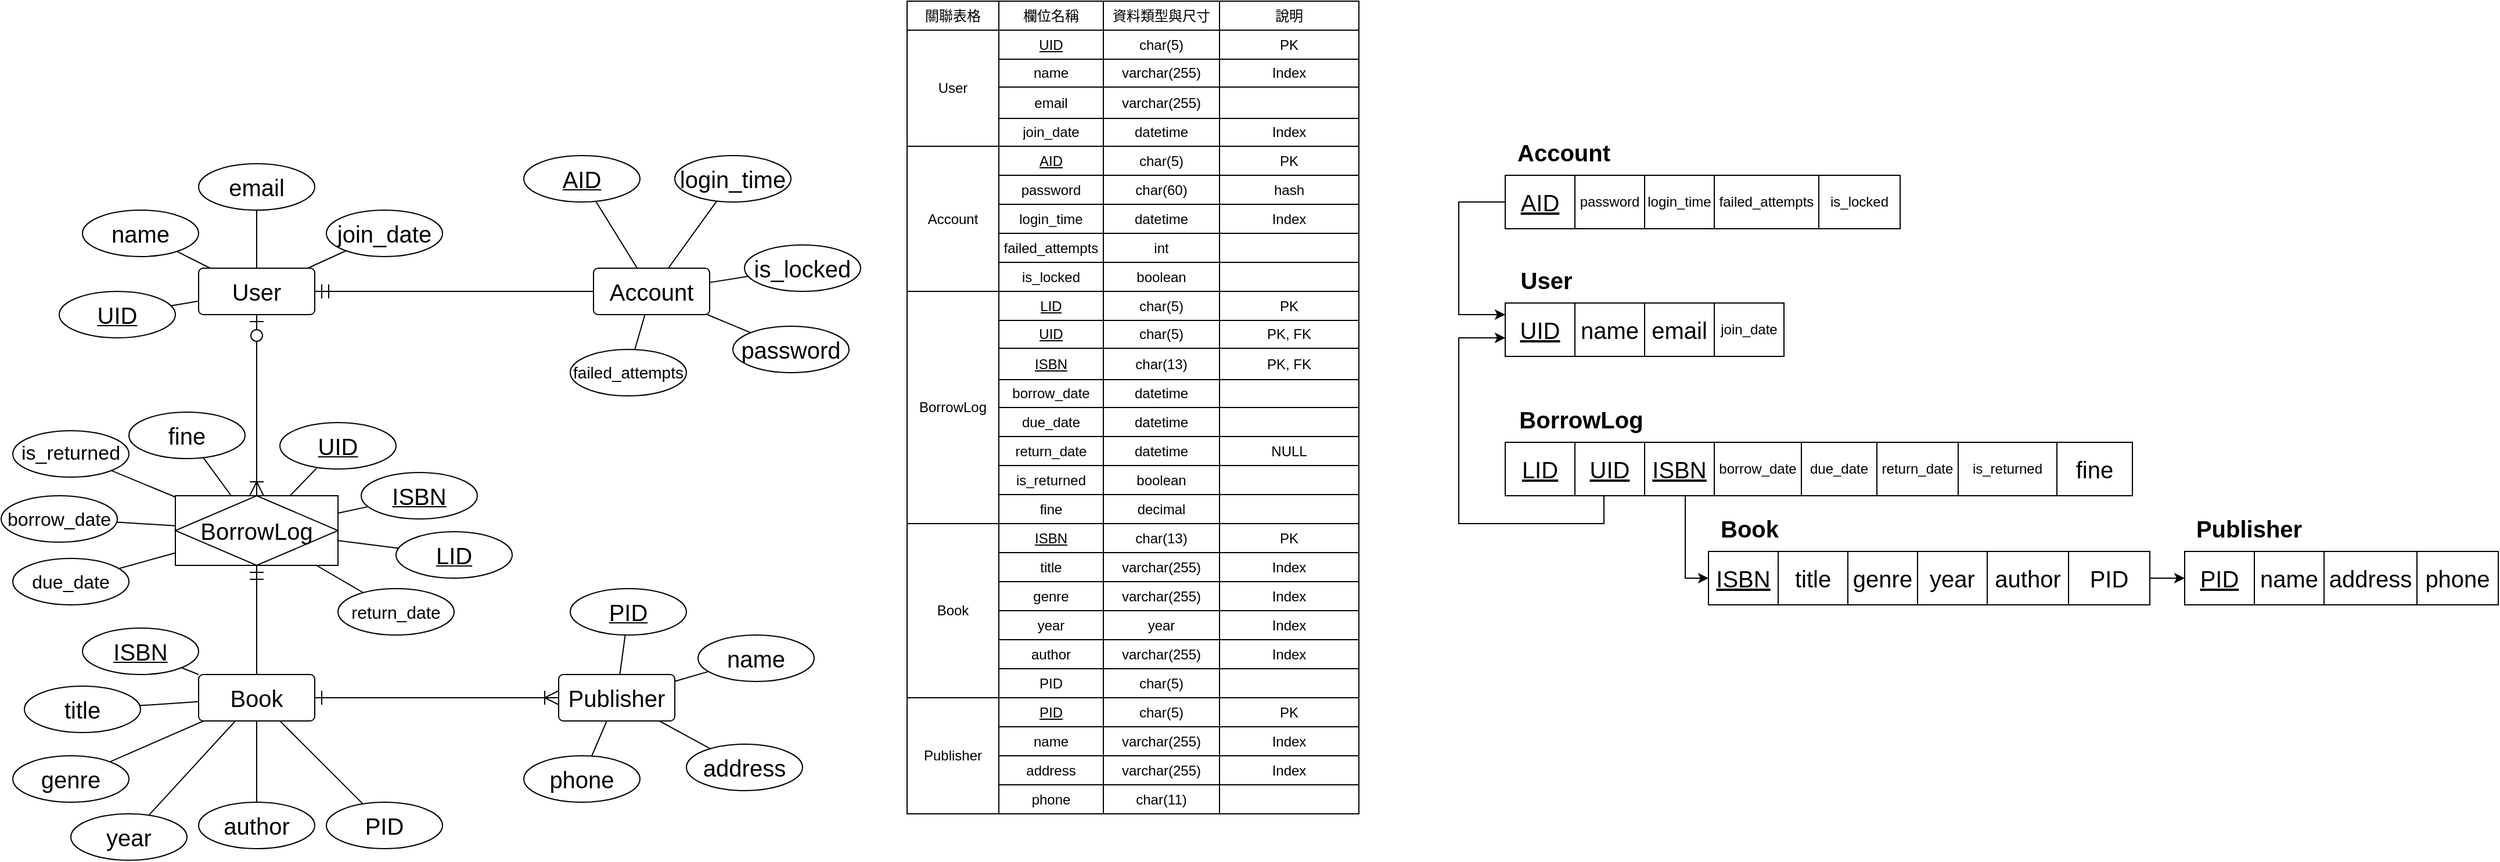 <mxfile version="27.0.9">
  <diagram name="Page-1" id="tJo9Lzn-0N0sUflmj2gr">
    <mxGraphModel dx="1295" dy="762" grid="1" gridSize="10" guides="1" tooltips="1" connect="1" arrows="1" fold="1" page="1" pageScale="1" pageWidth="850" pageHeight="1100" math="0" shadow="0">
      <root>
        <mxCell id="0" />
        <mxCell id="1" parent="0" />
        <mxCell id="QRxWr9fw43ZFlC9GvlIB-1" value="&lt;font style=&quot;font-size: 20px;&quot;&gt;User&lt;/font&gt;" style="rounded=1;arcSize=10;whiteSpace=wrap;html=1;align=center;" parent="1" vertex="1">
          <mxGeometry x="230" y="390" width="100" height="40" as="geometry" />
        </mxCell>
        <mxCell id="OkRC8KI2_C6IKpgA5My0-60" value="" style="edgeStyle=orthogonalEdgeStyle;rounded=0;orthogonalLoop=1;jettySize=auto;html=1;endSize=10;startSize=10;endArrow=ERoneToMany;endFill=0;startArrow=ERone;startFill=0;" parent="1" source="QRxWr9fw43ZFlC9GvlIB-4" target="QRxWr9fw43ZFlC9GvlIB-6" edge="1">
          <mxGeometry relative="1" as="geometry" />
        </mxCell>
        <mxCell id="QRxWr9fw43ZFlC9GvlIB-4" value="&lt;font style=&quot;font-size: 20px;&quot;&gt;Book&lt;/font&gt;" style="rounded=1;arcSize=10;whiteSpace=wrap;html=1;align=center;" parent="1" vertex="1">
          <mxGeometry x="230" y="740" width="100" height="40" as="geometry" />
        </mxCell>
        <mxCell id="QRxWr9fw43ZFlC9GvlIB-16" value="" style="rounded=0;orthogonalLoop=1;jettySize=auto;html=1;startArrow=ERmandOne;startFill=0;endArrow=none;endSize=10;startSize=10;" parent="1" source="QRxWr9fw43ZFlC9GvlIB-5" target="QRxWr9fw43ZFlC9GvlIB-4" edge="1">
          <mxGeometry relative="1" as="geometry" />
        </mxCell>
        <mxCell id="OkRC8KI2_C6IKpgA5My0-48" value="" style="edgeStyle=orthogonalEdgeStyle;rounded=0;orthogonalLoop=1;jettySize=auto;html=1;endSize=10;startSize=10;endArrow=ERzeroToOne;endFill=0;startArrow=ERoneToMany;startFill=0;" parent="1" source="QRxWr9fw43ZFlC9GvlIB-5" target="QRxWr9fw43ZFlC9GvlIB-1" edge="1">
          <mxGeometry relative="1" as="geometry" />
        </mxCell>
        <mxCell id="QRxWr9fw43ZFlC9GvlIB-5" value="&lt;font style=&quot;font-size: 20px;&quot;&gt;BorrowLog&lt;/font&gt;" style="shape=associativeEntity;whiteSpace=wrap;html=1;align=center;" parent="1" vertex="1">
          <mxGeometry x="210" y="586" width="140" height="60" as="geometry" />
        </mxCell>
        <mxCell id="QRxWr9fw43ZFlC9GvlIB-79" value="" style="rounded=0;orthogonalLoop=1;jettySize=auto;html=1;endArrow=none;startFill=0;" parent="1" source="QRxWr9fw43ZFlC9GvlIB-6" target="QRxWr9fw43ZFlC9GvlIB-69" edge="1">
          <mxGeometry relative="1" as="geometry" />
        </mxCell>
        <mxCell id="QRxWr9fw43ZFlC9GvlIB-83" value="" style="rounded=0;orthogonalLoop=1;jettySize=auto;html=1;endArrow=none;startFill=0;" parent="1" source="QRxWr9fw43ZFlC9GvlIB-6" target="QRxWr9fw43ZFlC9GvlIB-70" edge="1">
          <mxGeometry relative="1" as="geometry" />
        </mxCell>
        <mxCell id="QRxWr9fw43ZFlC9GvlIB-85" value="" style="rounded=0;orthogonalLoop=1;jettySize=auto;html=1;endArrow=none;startFill=0;" parent="1" source="QRxWr9fw43ZFlC9GvlIB-6" target="QRxWr9fw43ZFlC9GvlIB-65" edge="1">
          <mxGeometry relative="1" as="geometry" />
        </mxCell>
        <mxCell id="QRxWr9fw43ZFlC9GvlIB-6" value="&lt;font style=&quot;font-size: 20px;&quot;&gt;Publisher&lt;/font&gt;" style="rounded=1;arcSize=10;whiteSpace=wrap;html=1;align=center;" parent="1" vertex="1">
          <mxGeometry x="540" y="740" width="100" height="40" as="geometry" />
        </mxCell>
        <mxCell id="QRxWr9fw43ZFlC9GvlIB-32" value="" style="rounded=0;orthogonalLoop=1;jettySize=auto;html=1;endArrow=none;startFill=0;" parent="1" source="QRxWr9fw43ZFlC9GvlIB-24" target="QRxWr9fw43ZFlC9GvlIB-1" edge="1">
          <mxGeometry relative="1" as="geometry" />
        </mxCell>
        <mxCell id="QRxWr9fw43ZFlC9GvlIB-24" value="&lt;font style=&quot;font-size: 20px;&quot;&gt;name&lt;/font&gt;" style="ellipse;whiteSpace=wrap;html=1;align=center;" parent="1" vertex="1">
          <mxGeometry x="130" y="340" width="100" height="40" as="geometry" />
        </mxCell>
        <mxCell id="QRxWr9fw43ZFlC9GvlIB-34" value="" style="rounded=0;orthogonalLoop=1;jettySize=auto;html=1;endArrow=none;startFill=0;" parent="1" source="QRxWr9fw43ZFlC9GvlIB-25" target="QRxWr9fw43ZFlC9GvlIB-1" edge="1">
          <mxGeometry relative="1" as="geometry" />
        </mxCell>
        <mxCell id="QRxWr9fw43ZFlC9GvlIB-25" value="&lt;font style=&quot;font-size: 20px;&quot;&gt;email&lt;/font&gt;" style="ellipse;whiteSpace=wrap;html=1;align=center;" parent="1" vertex="1">
          <mxGeometry x="230" y="300" width="100" height="40" as="geometry" />
        </mxCell>
        <mxCell id="OkRC8KI2_C6IKpgA5My0-39" value="" style="rounded=0;orthogonalLoop=1;jettySize=auto;html=1;endArrow=none;startFill=0;" parent="1" source="QRxWr9fw43ZFlC9GvlIB-26" target="OkRC8KI2_C6IKpgA5My0-29" edge="1">
          <mxGeometry relative="1" as="geometry" />
        </mxCell>
        <mxCell id="QRxWr9fw43ZFlC9GvlIB-26" value="&lt;font style=&quot;font-size: 20px;&quot;&gt;password&lt;/font&gt;" style="ellipse;whiteSpace=wrap;html=1;align=center;" parent="1" vertex="1">
          <mxGeometry x="690" y="440" width="100" height="40" as="geometry" />
        </mxCell>
        <mxCell id="QRxWr9fw43ZFlC9GvlIB-35" value="" style="rounded=0;orthogonalLoop=1;jettySize=auto;html=1;endArrow=none;startFill=0;" parent="1" source="QRxWr9fw43ZFlC9GvlIB-27" target="QRxWr9fw43ZFlC9GvlIB-1" edge="1">
          <mxGeometry relative="1" as="geometry" />
        </mxCell>
        <mxCell id="QRxWr9fw43ZFlC9GvlIB-27" value="&lt;font style=&quot;font-size: 20px;&quot;&gt;join_date&lt;/font&gt;" style="ellipse;whiteSpace=wrap;html=1;align=center;" parent="1" vertex="1">
          <mxGeometry x="340" y="340" width="100" height="40" as="geometry" />
        </mxCell>
        <mxCell id="QRxWr9fw43ZFlC9GvlIB-30" value="" style="rounded=0;orthogonalLoop=1;jettySize=auto;html=1;endArrow=none;startFill=0;" parent="1" source="QRxWr9fw43ZFlC9GvlIB-28" target="QRxWr9fw43ZFlC9GvlIB-1" edge="1">
          <mxGeometry relative="1" as="geometry" />
        </mxCell>
        <mxCell id="QRxWr9fw43ZFlC9GvlIB-28" value="&lt;font style=&quot;font-size: 20px;&quot;&gt;U&lt;/font&gt;&lt;span style=&quot;font-size: 20px; background-color: transparent; color: light-dark(rgb(0, 0, 0), rgb(255, 255, 255));&quot;&gt;ID&lt;/span&gt;" style="ellipse;whiteSpace=wrap;html=1;align=center;fontStyle=4;" parent="1" vertex="1">
          <mxGeometry x="110" y="410" width="100" height="40" as="geometry" />
        </mxCell>
        <mxCell id="QRxWr9fw43ZFlC9GvlIB-37" value="" style="rounded=0;orthogonalLoop=1;jettySize=auto;html=1;endArrow=none;startFill=0;" parent="1" source="QRxWr9fw43ZFlC9GvlIB-36" target="QRxWr9fw43ZFlC9GvlIB-5" edge="1">
          <mxGeometry relative="1" as="geometry" />
        </mxCell>
        <mxCell id="QRxWr9fw43ZFlC9GvlIB-36" value="&lt;font style=&quot;font-size: 20px;&quot;&gt;L&lt;/font&gt;&lt;span style=&quot;font-size: 20px; background-color: transparent; color: light-dark(rgb(0, 0, 0), rgb(255, 255, 255));&quot;&gt;ID&lt;/span&gt;" style="ellipse;whiteSpace=wrap;html=1;align=center;fontStyle=4;" parent="1" vertex="1">
          <mxGeometry x="400" y="617" width="100" height="40" as="geometry" />
        </mxCell>
        <mxCell id="QRxWr9fw43ZFlC9GvlIB-45" value="" style="rounded=0;orthogonalLoop=1;jettySize=auto;html=1;endArrow=none;startFill=0;" parent="1" source="QRxWr9fw43ZFlC9GvlIB-38" target="QRxWr9fw43ZFlC9GvlIB-4" edge="1">
          <mxGeometry relative="1" as="geometry" />
        </mxCell>
        <mxCell id="QRxWr9fw43ZFlC9GvlIB-38" value="&lt;font style=&quot;font-size: 20px;&quot;&gt;title&lt;/font&gt;" style="ellipse;whiteSpace=wrap;html=1;align=center;" parent="1" vertex="1">
          <mxGeometry x="80" y="750" width="100" height="40" as="geometry" />
        </mxCell>
        <mxCell id="QRxWr9fw43ZFlC9GvlIB-44" value="" style="rounded=0;orthogonalLoop=1;jettySize=auto;html=1;endArrow=none;startFill=0;" parent="1" source="QRxWr9fw43ZFlC9GvlIB-39" target="QRxWr9fw43ZFlC9GvlIB-4" edge="1">
          <mxGeometry relative="1" as="geometry" />
        </mxCell>
        <mxCell id="QRxWr9fw43ZFlC9GvlIB-39" value="&lt;font style=&quot;font-size: 20px;&quot;&gt;genre&lt;/font&gt;" style="ellipse;whiteSpace=wrap;html=1;align=center;" parent="1" vertex="1">
          <mxGeometry x="70" y="810" width="100" height="40" as="geometry" />
        </mxCell>
        <mxCell id="QRxWr9fw43ZFlC9GvlIB-46" value="" style="rounded=0;orthogonalLoop=1;jettySize=auto;html=1;endArrow=none;startFill=0;" parent="1" source="QRxWr9fw43ZFlC9GvlIB-40" target="QRxWr9fw43ZFlC9GvlIB-4" edge="1">
          <mxGeometry relative="1" as="geometry" />
        </mxCell>
        <mxCell id="QRxWr9fw43ZFlC9GvlIB-40" value="&lt;font style=&quot;font-size: 20px;&quot;&gt;year&lt;/font&gt;" style="ellipse;whiteSpace=wrap;html=1;align=center;" parent="1" vertex="1">
          <mxGeometry x="120" y="860" width="100" height="40" as="geometry" />
        </mxCell>
        <mxCell id="QRxWr9fw43ZFlC9GvlIB-43" value="" style="rounded=0;orthogonalLoop=1;jettySize=auto;html=1;endArrow=none;startFill=0;" parent="1" source="QRxWr9fw43ZFlC9GvlIB-42" target="QRxWr9fw43ZFlC9GvlIB-4" edge="1">
          <mxGeometry relative="1" as="geometry" />
        </mxCell>
        <mxCell id="QRxWr9fw43ZFlC9GvlIB-42" value="&lt;font style=&quot;font-size: 20px;&quot;&gt;ISBN&lt;/font&gt;" style="ellipse;whiteSpace=wrap;html=1;align=center;fontStyle=4;" parent="1" vertex="1">
          <mxGeometry x="130" y="700" width="100" height="40" as="geometry" />
        </mxCell>
        <mxCell id="QRxWr9fw43ZFlC9GvlIB-56" value="" style="rounded=0;orthogonalLoop=1;jettySize=auto;html=1;endArrow=none;startFill=0;" parent="1" source="QRxWr9fw43ZFlC9GvlIB-47" target="QRxWr9fw43ZFlC9GvlIB-5" edge="1">
          <mxGeometry relative="1" as="geometry" />
        </mxCell>
        <mxCell id="QRxWr9fw43ZFlC9GvlIB-47" value="&lt;font style=&quot;font-size: 16px;&quot;&gt;borrow_date&lt;/font&gt;" style="ellipse;whiteSpace=wrap;html=1;align=center;" parent="1" vertex="1">
          <mxGeometry x="60" y="586" width="100" height="40" as="geometry" />
        </mxCell>
        <mxCell id="QRxWr9fw43ZFlC9GvlIB-57" value="" style="rounded=0;orthogonalLoop=1;jettySize=auto;html=1;endArrow=none;startFill=0;" parent="1" source="QRxWr9fw43ZFlC9GvlIB-49" target="QRxWr9fw43ZFlC9GvlIB-5" edge="1">
          <mxGeometry relative="1" as="geometry" />
        </mxCell>
        <mxCell id="QRxWr9fw43ZFlC9GvlIB-49" value="&lt;span style=&quot;font-size: 15px;&quot;&gt;return_date&lt;/span&gt;" style="ellipse;whiteSpace=wrap;html=1;align=center;" parent="1" vertex="1">
          <mxGeometry x="350" y="666" width="100" height="40" as="geometry" />
        </mxCell>
        <mxCell id="QRxWr9fw43ZFlC9GvlIB-59" value="" style="rounded=0;orthogonalLoop=1;jettySize=auto;html=1;endArrow=none;startFill=0;" parent="1" source="QRxWr9fw43ZFlC9GvlIB-50" target="QRxWr9fw43ZFlC9GvlIB-5" edge="1">
          <mxGeometry relative="1" as="geometry" />
        </mxCell>
        <mxCell id="QRxWr9fw43ZFlC9GvlIB-50" value="&lt;font style=&quot;font-size: 16px;&quot;&gt;due_date&lt;/font&gt;" style="ellipse;whiteSpace=wrap;html=1;align=center;" parent="1" vertex="1">
          <mxGeometry x="70" y="640" width="100" height="40" as="geometry" />
        </mxCell>
        <mxCell id="QRxWr9fw43ZFlC9GvlIB-65" value="&lt;font style=&quot;font-size: 20px;&quot;&gt;phone&lt;/font&gt;" style="ellipse;whiteSpace=wrap;html=1;align=center;" parent="1" vertex="1">
          <mxGeometry x="510" y="810" width="100" height="40" as="geometry" />
        </mxCell>
        <mxCell id="QRxWr9fw43ZFlC9GvlIB-81" value="" style="rounded=0;orthogonalLoop=1;jettySize=auto;html=1;endArrow=none;startFill=0;" parent="1" source="QRxWr9fw43ZFlC9GvlIB-68" target="QRxWr9fw43ZFlC9GvlIB-6" edge="1">
          <mxGeometry relative="1" as="geometry" />
        </mxCell>
        <mxCell id="QRxWr9fw43ZFlC9GvlIB-68" value="&lt;font style=&quot;font-size: 20px;&quot;&gt;name&lt;/font&gt;" style="ellipse;whiteSpace=wrap;html=1;align=center;" parent="1" vertex="1">
          <mxGeometry x="660" y="706" width="100" height="40" as="geometry" />
        </mxCell>
        <mxCell id="QRxWr9fw43ZFlC9GvlIB-69" value="&lt;font style=&quot;font-size: 20px;&quot;&gt;PID&lt;/font&gt;" style="ellipse;whiteSpace=wrap;html=1;align=center;fontStyle=4;" parent="1" vertex="1">
          <mxGeometry x="550" y="666" width="100" height="40" as="geometry" />
        </mxCell>
        <mxCell id="QRxWr9fw43ZFlC9GvlIB-70" value="&lt;font style=&quot;font-size: 20px;&quot;&gt;address&lt;/font&gt;" style="ellipse;whiteSpace=wrap;html=1;align=center;" parent="1" vertex="1">
          <mxGeometry x="650" y="800" width="100" height="40" as="geometry" />
        </mxCell>
        <mxCell id="GYjryLiJVZXc0QuzsTRx-1" value="" style="shape=table;startSize=0;container=1;collapsible=0;childLayout=tableLayout;" parent="1" vertex="1">
          <mxGeometry x="840" y="160" width="389" height="700" as="geometry" />
        </mxCell>
        <mxCell id="GYjryLiJVZXc0QuzsTRx-2" style="shape=tableRow;horizontal=0;startSize=0;swimlaneHead=0;swimlaneBody=0;strokeColor=inherit;top=0;left=0;bottom=0;right=0;collapsible=0;dropTarget=0;fillColor=none;points=[[0,0.5],[1,0.5]];portConstraint=eastwest;" parent="GYjryLiJVZXc0QuzsTRx-1" vertex="1">
          <mxGeometry width="389" height="25" as="geometry" />
        </mxCell>
        <mxCell id="GYjryLiJVZXc0QuzsTRx-3" value="關聯表格" style="shape=partialRectangle;html=1;whiteSpace=wrap;connectable=0;strokeColor=inherit;overflow=hidden;fillColor=none;top=0;left=0;bottom=0;right=0;pointerEvents=1;" parent="GYjryLiJVZXc0QuzsTRx-2" vertex="1">
          <mxGeometry width="79" height="25" as="geometry">
            <mxRectangle width="79" height="25" as="alternateBounds" />
          </mxGeometry>
        </mxCell>
        <mxCell id="GYjryLiJVZXc0QuzsTRx-4" value="欄位名稱" style="shape=partialRectangle;html=1;whiteSpace=wrap;connectable=0;strokeColor=inherit;overflow=hidden;fillColor=none;top=0;left=0;bottom=0;right=0;pointerEvents=1;" parent="GYjryLiJVZXc0QuzsTRx-2" vertex="1">
          <mxGeometry x="79" width="90" height="25" as="geometry">
            <mxRectangle width="90" height="25" as="alternateBounds" />
          </mxGeometry>
        </mxCell>
        <mxCell id="GYjryLiJVZXc0QuzsTRx-5" value="資料類型與尺寸" style="shape=partialRectangle;html=1;whiteSpace=wrap;connectable=0;strokeColor=inherit;overflow=hidden;fillColor=none;top=0;left=0;bottom=0;right=0;pointerEvents=1;" parent="GYjryLiJVZXc0QuzsTRx-2" vertex="1">
          <mxGeometry x="169" width="100" height="25" as="geometry">
            <mxRectangle width="100" height="25" as="alternateBounds" />
          </mxGeometry>
        </mxCell>
        <mxCell id="GYjryLiJVZXc0QuzsTRx-6" value="說明" style="shape=partialRectangle;html=1;whiteSpace=wrap;connectable=0;strokeColor=inherit;overflow=hidden;fillColor=none;top=0;left=0;bottom=0;right=0;pointerEvents=1;" parent="GYjryLiJVZXc0QuzsTRx-2" vertex="1">
          <mxGeometry x="269" width="120" height="25" as="geometry">
            <mxRectangle width="120" height="25" as="alternateBounds" />
          </mxGeometry>
        </mxCell>
        <mxCell id="GYjryLiJVZXc0QuzsTRx-7" value="" style="shape=tableRow;horizontal=0;startSize=0;swimlaneHead=0;swimlaneBody=0;strokeColor=inherit;top=0;left=0;bottom=0;right=0;collapsible=0;dropTarget=0;fillColor=none;points=[[0,0.5],[1,0.5]];portConstraint=eastwest;" parent="GYjryLiJVZXc0QuzsTRx-1" vertex="1">
          <mxGeometry y="25" width="389" height="25" as="geometry" />
        </mxCell>
        <mxCell id="GYjryLiJVZXc0QuzsTRx-8" value="User" style="shape=partialRectangle;html=1;whiteSpace=wrap;connectable=0;strokeColor=inherit;overflow=hidden;fillColor=none;top=0;left=0;bottom=0;right=0;pointerEvents=1;rowspan=4;colspan=1;" parent="GYjryLiJVZXc0QuzsTRx-7" vertex="1">
          <mxGeometry width="79" height="100" as="geometry">
            <mxRectangle width="79" height="25" as="alternateBounds" />
          </mxGeometry>
        </mxCell>
        <mxCell id="GYjryLiJVZXc0QuzsTRx-9" value="&lt;u&gt;UID&lt;/u&gt;" style="shape=partialRectangle;html=1;whiteSpace=wrap;connectable=0;strokeColor=inherit;overflow=hidden;fillColor=none;top=0;left=0;bottom=0;right=0;pointerEvents=1;" parent="GYjryLiJVZXc0QuzsTRx-7" vertex="1">
          <mxGeometry x="79" width="90" height="25" as="geometry">
            <mxRectangle width="90" height="25" as="alternateBounds" />
          </mxGeometry>
        </mxCell>
        <mxCell id="GYjryLiJVZXc0QuzsTRx-10" value="char(5)" style="shape=partialRectangle;html=1;whiteSpace=wrap;connectable=0;strokeColor=inherit;overflow=hidden;fillColor=none;top=0;left=0;bottom=0;right=0;pointerEvents=1;" parent="GYjryLiJVZXc0QuzsTRx-7" vertex="1">
          <mxGeometry x="169" width="100" height="25" as="geometry">
            <mxRectangle width="100" height="25" as="alternateBounds" />
          </mxGeometry>
        </mxCell>
        <mxCell id="GYjryLiJVZXc0QuzsTRx-11" value="PK" style="shape=partialRectangle;html=1;whiteSpace=wrap;connectable=0;strokeColor=inherit;overflow=hidden;fillColor=none;top=0;left=0;bottom=0;right=0;pointerEvents=1;" parent="GYjryLiJVZXc0QuzsTRx-7" vertex="1">
          <mxGeometry x="269" width="120" height="25" as="geometry">
            <mxRectangle width="120" height="25" as="alternateBounds" />
          </mxGeometry>
        </mxCell>
        <mxCell id="GYjryLiJVZXc0QuzsTRx-12" value="" style="shape=tableRow;horizontal=0;startSize=0;swimlaneHead=0;swimlaneBody=0;strokeColor=inherit;top=0;left=0;bottom=0;right=0;collapsible=0;dropTarget=0;fillColor=none;points=[[0,0.5],[1,0.5]];portConstraint=eastwest;" parent="GYjryLiJVZXc0QuzsTRx-1" vertex="1">
          <mxGeometry y="50" width="389" height="24" as="geometry" />
        </mxCell>
        <mxCell id="GYjryLiJVZXc0QuzsTRx-13" value="" style="shape=partialRectangle;html=1;whiteSpace=wrap;connectable=0;strokeColor=inherit;overflow=hidden;fillColor=none;top=0;left=0;bottom=0;right=0;pointerEvents=1;" parent="GYjryLiJVZXc0QuzsTRx-12" vertex="1" visible="0">
          <mxGeometry width="79" height="24" as="geometry">
            <mxRectangle width="79" height="24" as="alternateBounds" />
          </mxGeometry>
        </mxCell>
        <mxCell id="GYjryLiJVZXc0QuzsTRx-14" value="name" style="shape=partialRectangle;html=1;whiteSpace=wrap;connectable=0;strokeColor=inherit;overflow=hidden;fillColor=none;top=0;left=0;bottom=0;right=0;pointerEvents=1;" parent="GYjryLiJVZXc0QuzsTRx-12" vertex="1">
          <mxGeometry x="79" width="90" height="24" as="geometry">
            <mxRectangle width="90" height="24" as="alternateBounds" />
          </mxGeometry>
        </mxCell>
        <mxCell id="GYjryLiJVZXc0QuzsTRx-15" value="varchar(255)" style="shape=partialRectangle;html=1;whiteSpace=wrap;connectable=0;strokeColor=inherit;overflow=hidden;fillColor=none;top=0;left=0;bottom=0;right=0;pointerEvents=1;" parent="GYjryLiJVZXc0QuzsTRx-12" vertex="1">
          <mxGeometry x="169" width="100" height="24" as="geometry">
            <mxRectangle width="100" height="24" as="alternateBounds" />
          </mxGeometry>
        </mxCell>
        <mxCell id="GYjryLiJVZXc0QuzsTRx-16" value="Index" style="shape=partialRectangle;html=1;whiteSpace=wrap;connectable=0;strokeColor=inherit;overflow=hidden;fillColor=none;top=0;left=0;bottom=0;right=0;pointerEvents=1;" parent="GYjryLiJVZXc0QuzsTRx-12" vertex="1">
          <mxGeometry x="269" width="120" height="24" as="geometry">
            <mxRectangle width="120" height="24" as="alternateBounds" />
          </mxGeometry>
        </mxCell>
        <mxCell id="GYjryLiJVZXc0QuzsTRx-17" value="" style="shape=tableRow;horizontal=0;startSize=0;swimlaneHead=0;swimlaneBody=0;strokeColor=inherit;top=0;left=0;bottom=0;right=0;collapsible=0;dropTarget=0;fillColor=none;points=[[0,0.5],[1,0.5]];portConstraint=eastwest;" parent="GYjryLiJVZXc0QuzsTRx-1" vertex="1">
          <mxGeometry y="74" width="389" height="27" as="geometry" />
        </mxCell>
        <mxCell id="GYjryLiJVZXc0QuzsTRx-18" value="" style="shape=partialRectangle;html=1;whiteSpace=wrap;connectable=0;strokeColor=inherit;overflow=hidden;fillColor=none;top=0;left=0;bottom=0;right=0;pointerEvents=1;" parent="GYjryLiJVZXc0QuzsTRx-17" vertex="1" visible="0">
          <mxGeometry width="79" height="27" as="geometry">
            <mxRectangle width="79" height="27" as="alternateBounds" />
          </mxGeometry>
        </mxCell>
        <mxCell id="GYjryLiJVZXc0QuzsTRx-19" value="email" style="shape=partialRectangle;html=1;whiteSpace=wrap;connectable=0;strokeColor=inherit;overflow=hidden;fillColor=none;top=0;left=0;bottom=0;right=0;pointerEvents=1;" parent="GYjryLiJVZXc0QuzsTRx-17" vertex="1">
          <mxGeometry x="79" width="90" height="27" as="geometry">
            <mxRectangle width="90" height="27" as="alternateBounds" />
          </mxGeometry>
        </mxCell>
        <mxCell id="GYjryLiJVZXc0QuzsTRx-20" value="varchar(255)" style="shape=partialRectangle;html=1;whiteSpace=wrap;connectable=0;strokeColor=inherit;overflow=hidden;fillColor=none;top=0;left=0;bottom=0;right=0;pointerEvents=1;" parent="GYjryLiJVZXc0QuzsTRx-17" vertex="1">
          <mxGeometry x="169" width="100" height="27" as="geometry">
            <mxRectangle width="100" height="27" as="alternateBounds" />
          </mxGeometry>
        </mxCell>
        <mxCell id="GYjryLiJVZXc0QuzsTRx-21" value="" style="shape=partialRectangle;html=1;whiteSpace=wrap;connectable=0;strokeColor=inherit;overflow=hidden;fillColor=none;top=0;left=0;bottom=0;right=0;pointerEvents=1;" parent="GYjryLiJVZXc0QuzsTRx-17" vertex="1">
          <mxGeometry x="269" width="120" height="27" as="geometry">
            <mxRectangle width="120" height="27" as="alternateBounds" />
          </mxGeometry>
        </mxCell>
        <mxCell id="GYjryLiJVZXc0QuzsTRx-77" style="shape=tableRow;horizontal=0;startSize=0;swimlaneHead=0;swimlaneBody=0;strokeColor=inherit;top=0;left=0;bottom=0;right=0;collapsible=0;dropTarget=0;fillColor=none;points=[[0,0.5],[1,0.5]];portConstraint=eastwest;" parent="GYjryLiJVZXc0QuzsTRx-1" vertex="1">
          <mxGeometry y="101" width="389" height="24" as="geometry" />
        </mxCell>
        <mxCell id="GYjryLiJVZXc0QuzsTRx-78" style="shape=partialRectangle;html=1;whiteSpace=wrap;connectable=0;strokeColor=inherit;overflow=hidden;fillColor=none;top=0;left=0;bottom=0;right=0;pointerEvents=1;" parent="GYjryLiJVZXc0QuzsTRx-77" vertex="1" visible="0">
          <mxGeometry width="79" height="24" as="geometry">
            <mxRectangle width="79" height="24" as="alternateBounds" />
          </mxGeometry>
        </mxCell>
        <mxCell id="GYjryLiJVZXc0QuzsTRx-79" value="join_date" style="shape=partialRectangle;html=1;whiteSpace=wrap;connectable=0;strokeColor=inherit;overflow=hidden;fillColor=none;top=0;left=0;bottom=0;right=0;pointerEvents=1;" parent="GYjryLiJVZXc0QuzsTRx-77" vertex="1">
          <mxGeometry x="79" width="90" height="24" as="geometry">
            <mxRectangle width="90" height="24" as="alternateBounds" />
          </mxGeometry>
        </mxCell>
        <mxCell id="GYjryLiJVZXc0QuzsTRx-80" value="datetime" style="shape=partialRectangle;html=1;whiteSpace=wrap;connectable=0;strokeColor=inherit;overflow=hidden;fillColor=none;top=0;left=0;bottom=0;right=0;pointerEvents=1;" parent="GYjryLiJVZXc0QuzsTRx-77" vertex="1">
          <mxGeometry x="169" width="100" height="24" as="geometry">
            <mxRectangle width="100" height="24" as="alternateBounds" />
          </mxGeometry>
        </mxCell>
        <mxCell id="GYjryLiJVZXc0QuzsTRx-81" value="Index" style="shape=partialRectangle;html=1;whiteSpace=wrap;connectable=0;strokeColor=inherit;overflow=hidden;fillColor=none;top=0;left=0;bottom=0;right=0;pointerEvents=1;" parent="GYjryLiJVZXc0QuzsTRx-77" vertex="1">
          <mxGeometry x="269" width="120" height="24" as="geometry">
            <mxRectangle width="120" height="24" as="alternateBounds" />
          </mxGeometry>
        </mxCell>
        <mxCell id="GYjryLiJVZXc0QuzsTRx-27" value="" style="shape=tableRow;horizontal=0;startSize=0;swimlaneHead=0;swimlaneBody=0;strokeColor=inherit;top=0;left=0;bottom=0;right=0;collapsible=0;dropTarget=0;fillColor=none;points=[[0,0.5],[1,0.5]];portConstraint=eastwest;" parent="GYjryLiJVZXc0QuzsTRx-1" vertex="1">
          <mxGeometry y="125" width="389" height="25" as="geometry" />
        </mxCell>
        <mxCell id="GYjryLiJVZXc0QuzsTRx-28" value="Account" style="shape=partialRectangle;html=1;whiteSpace=wrap;connectable=0;strokeColor=inherit;overflow=hidden;fillColor=none;top=0;left=0;bottom=0;right=0;pointerEvents=1;rowspan=5;colspan=1;" parent="GYjryLiJVZXc0QuzsTRx-27" vertex="1">
          <mxGeometry width="79" height="125" as="geometry">
            <mxRectangle width="79" height="25" as="alternateBounds" />
          </mxGeometry>
        </mxCell>
        <mxCell id="GYjryLiJVZXc0QuzsTRx-29" value="&lt;u style=&quot;background-color: transparent; color: light-dark(rgb(0, 0, 0), rgb(255, 255, 255));&quot;&gt;AID&lt;/u&gt;" style="shape=partialRectangle;html=1;whiteSpace=wrap;connectable=0;strokeColor=inherit;overflow=hidden;fillColor=none;top=0;left=0;bottom=0;right=0;pointerEvents=1;" parent="GYjryLiJVZXc0QuzsTRx-27" vertex="1">
          <mxGeometry x="79" width="90" height="25" as="geometry">
            <mxRectangle width="90" height="25" as="alternateBounds" />
          </mxGeometry>
        </mxCell>
        <mxCell id="GYjryLiJVZXc0QuzsTRx-30" value="char(5)" style="shape=partialRectangle;html=1;whiteSpace=wrap;connectable=0;strokeColor=inherit;overflow=hidden;fillColor=none;top=0;left=0;bottom=0;right=0;pointerEvents=1;" parent="GYjryLiJVZXc0QuzsTRx-27" vertex="1">
          <mxGeometry x="169" width="100" height="25" as="geometry">
            <mxRectangle width="100" height="25" as="alternateBounds" />
          </mxGeometry>
        </mxCell>
        <mxCell id="GYjryLiJVZXc0QuzsTRx-31" value="PK" style="shape=partialRectangle;html=1;whiteSpace=wrap;connectable=0;strokeColor=inherit;overflow=hidden;fillColor=none;top=0;left=0;bottom=0;right=0;pointerEvents=1;" parent="GYjryLiJVZXc0QuzsTRx-27" vertex="1">
          <mxGeometry x="269" width="120" height="25" as="geometry">
            <mxRectangle width="120" height="25" as="alternateBounds" />
          </mxGeometry>
        </mxCell>
        <mxCell id="GYjryLiJVZXc0QuzsTRx-32" value="" style="shape=tableRow;horizontal=0;startSize=0;swimlaneHead=0;swimlaneBody=0;strokeColor=inherit;top=0;left=0;bottom=0;right=0;collapsible=0;dropTarget=0;fillColor=none;points=[[0,0.5],[1,0.5]];portConstraint=eastwest;" parent="GYjryLiJVZXc0QuzsTRx-1" vertex="1">
          <mxGeometry y="150" width="389" height="25" as="geometry" />
        </mxCell>
        <mxCell id="GYjryLiJVZXc0QuzsTRx-33" value="" style="shape=partialRectangle;html=1;whiteSpace=wrap;connectable=0;strokeColor=inherit;overflow=hidden;fillColor=none;top=0;left=0;bottom=0;right=0;pointerEvents=1;" parent="GYjryLiJVZXc0QuzsTRx-32" vertex="1" visible="0">
          <mxGeometry width="79" height="25" as="geometry">
            <mxRectangle width="79" height="25" as="alternateBounds" />
          </mxGeometry>
        </mxCell>
        <mxCell id="GYjryLiJVZXc0QuzsTRx-34" value="password" style="shape=partialRectangle;html=1;whiteSpace=wrap;connectable=0;strokeColor=inherit;overflow=hidden;fillColor=none;top=0;left=0;bottom=0;right=0;pointerEvents=1;" parent="GYjryLiJVZXc0QuzsTRx-32" vertex="1">
          <mxGeometry x="79" width="90" height="25" as="geometry">
            <mxRectangle width="90" height="25" as="alternateBounds" />
          </mxGeometry>
        </mxCell>
        <mxCell id="GYjryLiJVZXc0QuzsTRx-35" value="char(60)" style="shape=partialRectangle;html=1;whiteSpace=wrap;connectable=0;strokeColor=inherit;overflow=hidden;fillColor=none;top=0;left=0;bottom=0;right=0;pointerEvents=1;" parent="GYjryLiJVZXc0QuzsTRx-32" vertex="1">
          <mxGeometry x="169" width="100" height="25" as="geometry">
            <mxRectangle width="100" height="25" as="alternateBounds" />
          </mxGeometry>
        </mxCell>
        <mxCell id="GYjryLiJVZXc0QuzsTRx-36" value="hash" style="shape=partialRectangle;html=1;whiteSpace=wrap;connectable=0;strokeColor=inherit;overflow=hidden;fillColor=none;top=0;left=0;bottom=0;right=0;pointerEvents=1;" parent="GYjryLiJVZXc0QuzsTRx-32" vertex="1">
          <mxGeometry x="269" width="120" height="25" as="geometry">
            <mxRectangle width="120" height="25" as="alternateBounds" />
          </mxGeometry>
        </mxCell>
        <mxCell id="GYjryLiJVZXc0QuzsTRx-92" style="shape=tableRow;horizontal=0;startSize=0;swimlaneHead=0;swimlaneBody=0;strokeColor=inherit;top=0;left=0;bottom=0;right=0;collapsible=0;dropTarget=0;fillColor=none;points=[[0,0.5],[1,0.5]];portConstraint=eastwest;" parent="GYjryLiJVZXc0QuzsTRx-1" vertex="1">
          <mxGeometry y="175" width="389" height="25" as="geometry" />
        </mxCell>
        <mxCell id="GYjryLiJVZXc0QuzsTRx-93" style="shape=partialRectangle;html=1;whiteSpace=wrap;connectable=0;strokeColor=inherit;overflow=hidden;fillColor=none;top=0;left=0;bottom=0;right=0;pointerEvents=1;" parent="GYjryLiJVZXc0QuzsTRx-92" vertex="1" visible="0">
          <mxGeometry width="79" height="25" as="geometry">
            <mxRectangle width="79" height="25" as="alternateBounds" />
          </mxGeometry>
        </mxCell>
        <mxCell id="GYjryLiJVZXc0QuzsTRx-94" value="login_time" style="shape=partialRectangle;html=1;whiteSpace=wrap;connectable=0;strokeColor=inherit;overflow=hidden;fillColor=none;top=0;left=0;bottom=0;right=0;pointerEvents=1;" parent="GYjryLiJVZXc0QuzsTRx-92" vertex="1">
          <mxGeometry x="79" width="90" height="25" as="geometry">
            <mxRectangle width="90" height="25" as="alternateBounds" />
          </mxGeometry>
        </mxCell>
        <mxCell id="GYjryLiJVZXc0QuzsTRx-95" value="datetime" style="shape=partialRectangle;html=1;whiteSpace=wrap;connectable=0;strokeColor=inherit;overflow=hidden;fillColor=none;top=0;left=0;bottom=0;right=0;pointerEvents=1;" parent="GYjryLiJVZXc0QuzsTRx-92" vertex="1">
          <mxGeometry x="169" width="100" height="25" as="geometry">
            <mxRectangle width="100" height="25" as="alternateBounds" />
          </mxGeometry>
        </mxCell>
        <mxCell id="GYjryLiJVZXc0QuzsTRx-96" value="Index" style="shape=partialRectangle;html=1;whiteSpace=wrap;connectable=0;strokeColor=inherit;overflow=hidden;fillColor=none;top=0;left=0;bottom=0;right=0;pointerEvents=1;" parent="GYjryLiJVZXc0QuzsTRx-92" vertex="1">
          <mxGeometry x="269" width="120" height="25" as="geometry">
            <mxRectangle width="120" height="25" as="alternateBounds" />
          </mxGeometry>
        </mxCell>
        <mxCell id="GYjryLiJVZXc0QuzsTRx-87" style="shape=tableRow;horizontal=0;startSize=0;swimlaneHead=0;swimlaneBody=0;strokeColor=inherit;top=0;left=0;bottom=0;right=0;collapsible=0;dropTarget=0;fillColor=none;points=[[0,0.5],[1,0.5]];portConstraint=eastwest;" parent="GYjryLiJVZXc0QuzsTRx-1" vertex="1">
          <mxGeometry y="200" width="389" height="25" as="geometry" />
        </mxCell>
        <mxCell id="GYjryLiJVZXc0QuzsTRx-88" style="shape=partialRectangle;html=1;whiteSpace=wrap;connectable=0;strokeColor=inherit;overflow=hidden;fillColor=none;top=0;left=0;bottom=0;right=0;pointerEvents=1;" parent="GYjryLiJVZXc0QuzsTRx-87" vertex="1" visible="0">
          <mxGeometry width="79" height="25" as="geometry">
            <mxRectangle width="79" height="25" as="alternateBounds" />
          </mxGeometry>
        </mxCell>
        <mxCell id="GYjryLiJVZXc0QuzsTRx-89" value="failed_attempts" style="shape=partialRectangle;html=1;whiteSpace=wrap;connectable=0;strokeColor=inherit;overflow=hidden;fillColor=none;top=0;left=0;bottom=0;right=0;pointerEvents=1;" parent="GYjryLiJVZXc0QuzsTRx-87" vertex="1">
          <mxGeometry x="79" width="90" height="25" as="geometry">
            <mxRectangle width="90" height="25" as="alternateBounds" />
          </mxGeometry>
        </mxCell>
        <mxCell id="GYjryLiJVZXc0QuzsTRx-90" value="int" style="shape=partialRectangle;html=1;whiteSpace=wrap;connectable=0;strokeColor=inherit;overflow=hidden;fillColor=none;top=0;left=0;bottom=0;right=0;pointerEvents=1;" parent="GYjryLiJVZXc0QuzsTRx-87" vertex="1">
          <mxGeometry x="169" width="100" height="25" as="geometry">
            <mxRectangle width="100" height="25" as="alternateBounds" />
          </mxGeometry>
        </mxCell>
        <mxCell id="GYjryLiJVZXc0QuzsTRx-91" style="shape=partialRectangle;html=1;whiteSpace=wrap;connectable=0;strokeColor=inherit;overflow=hidden;fillColor=none;top=0;left=0;bottom=0;right=0;pointerEvents=1;" parent="GYjryLiJVZXc0QuzsTRx-87" vertex="1">
          <mxGeometry x="269" width="120" height="25" as="geometry">
            <mxRectangle width="120" height="25" as="alternateBounds" />
          </mxGeometry>
        </mxCell>
        <mxCell id="GYjryLiJVZXc0QuzsTRx-82" style="shape=tableRow;horizontal=0;startSize=0;swimlaneHead=0;swimlaneBody=0;strokeColor=inherit;top=0;left=0;bottom=0;right=0;collapsible=0;dropTarget=0;fillColor=none;points=[[0,0.5],[1,0.5]];portConstraint=eastwest;" parent="GYjryLiJVZXc0QuzsTRx-1" vertex="1">
          <mxGeometry y="225" width="389" height="25" as="geometry" />
        </mxCell>
        <mxCell id="GYjryLiJVZXc0QuzsTRx-83" style="shape=partialRectangle;html=1;whiteSpace=wrap;connectable=0;strokeColor=inherit;overflow=hidden;fillColor=none;top=0;left=0;bottom=0;right=0;pointerEvents=1;" parent="GYjryLiJVZXc0QuzsTRx-82" vertex="1" visible="0">
          <mxGeometry width="79" height="25" as="geometry">
            <mxRectangle width="79" height="25" as="alternateBounds" />
          </mxGeometry>
        </mxCell>
        <mxCell id="GYjryLiJVZXc0QuzsTRx-84" value="is_locked" style="shape=partialRectangle;html=1;whiteSpace=wrap;connectable=0;strokeColor=inherit;overflow=hidden;fillColor=none;top=0;left=0;bottom=0;right=0;pointerEvents=1;" parent="GYjryLiJVZXc0QuzsTRx-82" vertex="1">
          <mxGeometry x="79" width="90" height="25" as="geometry">
            <mxRectangle width="90" height="25" as="alternateBounds" />
          </mxGeometry>
        </mxCell>
        <mxCell id="GYjryLiJVZXc0QuzsTRx-85" value="boolean" style="shape=partialRectangle;html=1;whiteSpace=wrap;connectable=0;strokeColor=inherit;overflow=hidden;fillColor=none;top=0;left=0;bottom=0;right=0;pointerEvents=1;" parent="GYjryLiJVZXc0QuzsTRx-82" vertex="1">
          <mxGeometry x="169" width="100" height="25" as="geometry">
            <mxRectangle width="100" height="25" as="alternateBounds" />
          </mxGeometry>
        </mxCell>
        <mxCell id="GYjryLiJVZXc0QuzsTRx-86" style="shape=partialRectangle;html=1;whiteSpace=wrap;connectable=0;strokeColor=inherit;overflow=hidden;fillColor=none;top=0;left=0;bottom=0;right=0;pointerEvents=1;" parent="GYjryLiJVZXc0QuzsTRx-82" vertex="1">
          <mxGeometry x="269" width="120" height="25" as="geometry">
            <mxRectangle width="120" height="25" as="alternateBounds" />
          </mxGeometry>
        </mxCell>
        <mxCell id="GYjryLiJVZXc0QuzsTRx-42" value="" style="shape=tableRow;horizontal=0;startSize=0;swimlaneHead=0;swimlaneBody=0;strokeColor=inherit;top=0;left=0;bottom=0;right=0;collapsible=0;dropTarget=0;fillColor=none;points=[[0,0.5],[1,0.5]];portConstraint=eastwest;" parent="GYjryLiJVZXc0QuzsTRx-1" vertex="1">
          <mxGeometry y="250" width="389" height="25" as="geometry" />
        </mxCell>
        <mxCell id="GYjryLiJVZXc0QuzsTRx-43" value="BorrowLog" style="shape=partialRectangle;html=1;whiteSpace=wrap;connectable=0;strokeColor=inherit;overflow=hidden;fillColor=none;top=0;left=0;bottom=0;right=0;pointerEvents=1;rowspan=8;colspan=1;" parent="GYjryLiJVZXc0QuzsTRx-42" vertex="1">
          <mxGeometry width="79" height="200" as="geometry">
            <mxRectangle width="79" height="25" as="alternateBounds" />
          </mxGeometry>
        </mxCell>
        <mxCell id="GYjryLiJVZXc0QuzsTRx-44" value="&lt;u&gt;LID&lt;/u&gt;" style="shape=partialRectangle;html=1;whiteSpace=wrap;connectable=0;strokeColor=inherit;overflow=hidden;fillColor=none;top=0;left=0;bottom=0;right=0;pointerEvents=1;" parent="GYjryLiJVZXc0QuzsTRx-42" vertex="1">
          <mxGeometry x="79" width="90" height="25" as="geometry">
            <mxRectangle width="90" height="25" as="alternateBounds" />
          </mxGeometry>
        </mxCell>
        <mxCell id="GYjryLiJVZXc0QuzsTRx-45" value="char(5)" style="shape=partialRectangle;html=1;whiteSpace=wrap;connectable=0;strokeColor=inherit;overflow=hidden;fillColor=none;top=0;left=0;bottom=0;right=0;pointerEvents=1;" parent="GYjryLiJVZXc0QuzsTRx-42" vertex="1">
          <mxGeometry x="169" width="100" height="25" as="geometry">
            <mxRectangle width="100" height="25" as="alternateBounds" />
          </mxGeometry>
        </mxCell>
        <mxCell id="GYjryLiJVZXc0QuzsTRx-46" value="PK" style="shape=partialRectangle;html=1;whiteSpace=wrap;connectable=0;strokeColor=inherit;overflow=hidden;fillColor=none;top=0;left=0;bottom=0;right=0;pointerEvents=1;" parent="GYjryLiJVZXc0QuzsTRx-42" vertex="1">
          <mxGeometry x="269" width="120" height="25" as="geometry">
            <mxRectangle width="120" height="25" as="alternateBounds" />
          </mxGeometry>
        </mxCell>
        <mxCell id="GYjryLiJVZXc0QuzsTRx-47" value="" style="shape=tableRow;horizontal=0;startSize=0;swimlaneHead=0;swimlaneBody=0;strokeColor=inherit;top=0;left=0;bottom=0;right=0;collapsible=0;dropTarget=0;fillColor=none;points=[[0,0.5],[1,0.5]];portConstraint=eastwest;" parent="GYjryLiJVZXc0QuzsTRx-1" vertex="1">
          <mxGeometry y="275" width="389" height="24" as="geometry" />
        </mxCell>
        <mxCell id="GYjryLiJVZXc0QuzsTRx-48" value="" style="shape=partialRectangle;html=1;whiteSpace=wrap;connectable=0;strokeColor=inherit;overflow=hidden;fillColor=none;top=0;left=0;bottom=0;right=0;pointerEvents=1;" parent="GYjryLiJVZXc0QuzsTRx-47" vertex="1" visible="0">
          <mxGeometry width="79" height="24" as="geometry">
            <mxRectangle width="79" height="24" as="alternateBounds" />
          </mxGeometry>
        </mxCell>
        <mxCell id="GYjryLiJVZXc0QuzsTRx-49" value="&lt;u&gt;UID&lt;/u&gt;" style="shape=partialRectangle;html=1;whiteSpace=wrap;connectable=0;strokeColor=inherit;overflow=hidden;fillColor=none;top=0;left=0;bottom=0;right=0;pointerEvents=1;" parent="GYjryLiJVZXc0QuzsTRx-47" vertex="1">
          <mxGeometry x="79" width="90" height="24" as="geometry">
            <mxRectangle width="90" height="24" as="alternateBounds" />
          </mxGeometry>
        </mxCell>
        <mxCell id="GYjryLiJVZXc0QuzsTRx-50" value="char(5)" style="shape=partialRectangle;html=1;whiteSpace=wrap;connectable=0;strokeColor=inherit;overflow=hidden;fillColor=none;top=0;left=0;bottom=0;right=0;pointerEvents=1;" parent="GYjryLiJVZXc0QuzsTRx-47" vertex="1">
          <mxGeometry x="169" width="100" height="24" as="geometry">
            <mxRectangle width="100" height="24" as="alternateBounds" />
          </mxGeometry>
        </mxCell>
        <mxCell id="GYjryLiJVZXc0QuzsTRx-51" value="PK, FK" style="shape=partialRectangle;html=1;whiteSpace=wrap;connectable=0;strokeColor=inherit;overflow=hidden;fillColor=none;top=0;left=0;bottom=0;right=0;pointerEvents=1;" parent="GYjryLiJVZXc0QuzsTRx-47" vertex="1">
          <mxGeometry x="269" width="120" height="24" as="geometry">
            <mxRectangle width="120" height="24" as="alternateBounds" />
          </mxGeometry>
        </mxCell>
        <mxCell id="GYjryLiJVZXc0QuzsTRx-52" value="" style="shape=tableRow;horizontal=0;startSize=0;swimlaneHead=0;swimlaneBody=0;strokeColor=inherit;top=0;left=0;bottom=0;right=0;collapsible=0;dropTarget=0;fillColor=none;points=[[0,0.5],[1,0.5]];portConstraint=eastwest;" parent="GYjryLiJVZXc0QuzsTRx-1" vertex="1">
          <mxGeometry y="299" width="389" height="27" as="geometry" />
        </mxCell>
        <mxCell id="GYjryLiJVZXc0QuzsTRx-53" value="" style="shape=partialRectangle;html=1;whiteSpace=wrap;connectable=0;strokeColor=inherit;overflow=hidden;fillColor=none;top=0;left=0;bottom=0;right=0;pointerEvents=1;" parent="GYjryLiJVZXc0QuzsTRx-52" vertex="1" visible="0">
          <mxGeometry width="79" height="27" as="geometry">
            <mxRectangle width="79" height="27" as="alternateBounds" />
          </mxGeometry>
        </mxCell>
        <mxCell id="GYjryLiJVZXc0QuzsTRx-54" value="&lt;u&gt;ISBN&lt;/u&gt;" style="shape=partialRectangle;html=1;whiteSpace=wrap;connectable=0;strokeColor=inherit;overflow=hidden;fillColor=none;top=0;left=0;bottom=0;right=0;pointerEvents=1;" parent="GYjryLiJVZXc0QuzsTRx-52" vertex="1">
          <mxGeometry x="79" width="90" height="27" as="geometry">
            <mxRectangle width="90" height="27" as="alternateBounds" />
          </mxGeometry>
        </mxCell>
        <mxCell id="GYjryLiJVZXc0QuzsTRx-55" value="char(13)" style="shape=partialRectangle;html=1;whiteSpace=wrap;connectable=0;strokeColor=inherit;overflow=hidden;fillColor=none;top=0;left=0;bottom=0;right=0;pointerEvents=1;" parent="GYjryLiJVZXc0QuzsTRx-52" vertex="1">
          <mxGeometry x="169" width="100" height="27" as="geometry">
            <mxRectangle width="100" height="27" as="alternateBounds" />
          </mxGeometry>
        </mxCell>
        <mxCell id="GYjryLiJVZXc0QuzsTRx-56" value="PK, FK" style="shape=partialRectangle;html=1;whiteSpace=wrap;connectable=0;strokeColor=inherit;overflow=hidden;fillColor=none;top=0;left=0;bottom=0;right=0;pointerEvents=1;" parent="GYjryLiJVZXc0QuzsTRx-52" vertex="1">
          <mxGeometry x="269" width="120" height="27" as="geometry">
            <mxRectangle width="120" height="27" as="alternateBounds" />
          </mxGeometry>
        </mxCell>
        <mxCell id="GYjryLiJVZXc0QuzsTRx-57" value="" style="shape=tableRow;horizontal=0;startSize=0;swimlaneHead=0;swimlaneBody=0;strokeColor=inherit;top=0;left=0;bottom=0;right=0;collapsible=0;dropTarget=0;fillColor=none;points=[[0,0.5],[1,0.5]];portConstraint=eastwest;" parent="GYjryLiJVZXc0QuzsTRx-1" vertex="1">
          <mxGeometry y="326" width="389" height="24" as="geometry" />
        </mxCell>
        <mxCell id="GYjryLiJVZXc0QuzsTRx-58" value="" style="shape=partialRectangle;html=1;whiteSpace=wrap;connectable=0;strokeColor=inherit;overflow=hidden;fillColor=none;top=0;left=0;bottom=0;right=0;pointerEvents=1;" parent="GYjryLiJVZXc0QuzsTRx-57" vertex="1" visible="0">
          <mxGeometry width="79" height="24" as="geometry">
            <mxRectangle width="79" height="24" as="alternateBounds" />
          </mxGeometry>
        </mxCell>
        <mxCell id="GYjryLiJVZXc0QuzsTRx-59" value="borrow_date" style="shape=partialRectangle;html=1;whiteSpace=wrap;connectable=0;strokeColor=inherit;overflow=hidden;fillColor=none;top=0;left=0;bottom=0;right=0;pointerEvents=1;" parent="GYjryLiJVZXc0QuzsTRx-57" vertex="1">
          <mxGeometry x="79" width="90" height="24" as="geometry">
            <mxRectangle width="90" height="24" as="alternateBounds" />
          </mxGeometry>
        </mxCell>
        <mxCell id="GYjryLiJVZXc0QuzsTRx-60" value="datetime" style="shape=partialRectangle;html=1;whiteSpace=wrap;connectable=0;strokeColor=inherit;overflow=hidden;fillColor=none;top=0;left=0;bottom=0;right=0;pointerEvents=1;" parent="GYjryLiJVZXc0QuzsTRx-57" vertex="1">
          <mxGeometry x="169" width="100" height="24" as="geometry">
            <mxRectangle width="100" height="24" as="alternateBounds" />
          </mxGeometry>
        </mxCell>
        <mxCell id="GYjryLiJVZXc0QuzsTRx-61" value="" style="shape=partialRectangle;html=1;whiteSpace=wrap;connectable=0;strokeColor=inherit;overflow=hidden;fillColor=none;top=0;left=0;bottom=0;right=0;pointerEvents=1;" parent="GYjryLiJVZXc0QuzsTRx-57" vertex="1">
          <mxGeometry x="269" width="120" height="24" as="geometry">
            <mxRectangle width="120" height="24" as="alternateBounds" />
          </mxGeometry>
        </mxCell>
        <mxCell id="GYjryLiJVZXc0QuzsTRx-62" value="" style="shape=tableRow;horizontal=0;startSize=0;swimlaneHead=0;swimlaneBody=0;strokeColor=inherit;top=0;left=0;bottom=0;right=0;collapsible=0;dropTarget=0;fillColor=none;points=[[0,0.5],[1,0.5]];portConstraint=eastwest;" parent="GYjryLiJVZXc0QuzsTRx-1" vertex="1">
          <mxGeometry y="350" width="389" height="25" as="geometry" />
        </mxCell>
        <mxCell id="GYjryLiJVZXc0QuzsTRx-63" value="" style="shape=partialRectangle;html=1;whiteSpace=wrap;connectable=0;strokeColor=inherit;overflow=hidden;fillColor=none;top=0;left=0;bottom=0;right=0;pointerEvents=1;" parent="GYjryLiJVZXc0QuzsTRx-62" vertex="1" visible="0">
          <mxGeometry width="79" height="25" as="geometry">
            <mxRectangle width="79" height="25" as="alternateBounds" />
          </mxGeometry>
        </mxCell>
        <mxCell id="GYjryLiJVZXc0QuzsTRx-64" value="due_date" style="shape=partialRectangle;html=1;whiteSpace=wrap;connectable=0;strokeColor=inherit;overflow=hidden;fillColor=none;top=0;left=0;bottom=0;right=0;pointerEvents=1;" parent="GYjryLiJVZXc0QuzsTRx-62" vertex="1">
          <mxGeometry x="79" width="90" height="25" as="geometry">
            <mxRectangle width="90" height="25" as="alternateBounds" />
          </mxGeometry>
        </mxCell>
        <mxCell id="GYjryLiJVZXc0QuzsTRx-65" value="datetime" style="shape=partialRectangle;html=1;whiteSpace=wrap;connectable=0;strokeColor=inherit;overflow=hidden;fillColor=none;top=0;left=0;bottom=0;right=0;pointerEvents=1;" parent="GYjryLiJVZXc0QuzsTRx-62" vertex="1">
          <mxGeometry x="169" width="100" height="25" as="geometry">
            <mxRectangle width="100" height="25" as="alternateBounds" />
          </mxGeometry>
        </mxCell>
        <mxCell id="GYjryLiJVZXc0QuzsTRx-66" value="" style="shape=partialRectangle;html=1;whiteSpace=wrap;connectable=0;strokeColor=inherit;overflow=hidden;fillColor=none;top=0;left=0;bottom=0;right=0;pointerEvents=1;" parent="GYjryLiJVZXc0QuzsTRx-62" vertex="1">
          <mxGeometry x="269" width="120" height="25" as="geometry">
            <mxRectangle width="120" height="25" as="alternateBounds" />
          </mxGeometry>
        </mxCell>
        <mxCell id="GYjryLiJVZXc0QuzsTRx-67" value="" style="shape=tableRow;horizontal=0;startSize=0;swimlaneHead=0;swimlaneBody=0;strokeColor=inherit;top=0;left=0;bottom=0;right=0;collapsible=0;dropTarget=0;fillColor=none;points=[[0,0.5],[1,0.5]];portConstraint=eastwest;" parent="GYjryLiJVZXc0QuzsTRx-1" vertex="1">
          <mxGeometry y="375" width="389" height="25" as="geometry" />
        </mxCell>
        <mxCell id="GYjryLiJVZXc0QuzsTRx-68" value="" style="shape=partialRectangle;html=1;whiteSpace=wrap;connectable=0;strokeColor=inherit;overflow=hidden;fillColor=none;top=0;left=0;bottom=0;right=0;pointerEvents=1;" parent="GYjryLiJVZXc0QuzsTRx-67" vertex="1" visible="0">
          <mxGeometry width="79" height="25" as="geometry">
            <mxRectangle width="79" height="25" as="alternateBounds" />
          </mxGeometry>
        </mxCell>
        <mxCell id="GYjryLiJVZXc0QuzsTRx-69" value="return_date" style="shape=partialRectangle;html=1;whiteSpace=wrap;connectable=0;strokeColor=inherit;overflow=hidden;fillColor=none;top=0;left=0;bottom=0;right=0;pointerEvents=1;" parent="GYjryLiJVZXc0QuzsTRx-67" vertex="1">
          <mxGeometry x="79" width="90" height="25" as="geometry">
            <mxRectangle width="90" height="25" as="alternateBounds" />
          </mxGeometry>
        </mxCell>
        <mxCell id="GYjryLiJVZXc0QuzsTRx-70" value="datetime" style="shape=partialRectangle;html=1;whiteSpace=wrap;connectable=0;strokeColor=inherit;overflow=hidden;fillColor=none;top=0;left=0;bottom=0;right=0;pointerEvents=1;" parent="GYjryLiJVZXc0QuzsTRx-67" vertex="1">
          <mxGeometry x="169" width="100" height="25" as="geometry">
            <mxRectangle width="100" height="25" as="alternateBounds" />
          </mxGeometry>
        </mxCell>
        <mxCell id="GYjryLiJVZXc0QuzsTRx-71" value="NULL" style="shape=partialRectangle;html=1;whiteSpace=wrap;connectable=0;strokeColor=inherit;overflow=hidden;fillColor=none;top=0;left=0;bottom=0;right=0;pointerEvents=1;" parent="GYjryLiJVZXc0QuzsTRx-67" vertex="1">
          <mxGeometry x="269" width="120" height="25" as="geometry">
            <mxRectangle width="120" height="25" as="alternateBounds" />
          </mxGeometry>
        </mxCell>
        <mxCell id="OkRC8KI2_C6IKpgA5My0-14" style="shape=tableRow;horizontal=0;startSize=0;swimlaneHead=0;swimlaneBody=0;strokeColor=inherit;top=0;left=0;bottom=0;right=0;collapsible=0;dropTarget=0;fillColor=none;points=[[0,0.5],[1,0.5]];portConstraint=eastwest;" parent="GYjryLiJVZXc0QuzsTRx-1" vertex="1">
          <mxGeometry y="400" width="389" height="25" as="geometry" />
        </mxCell>
        <mxCell id="OkRC8KI2_C6IKpgA5My0-15" style="shape=partialRectangle;html=1;whiteSpace=wrap;connectable=0;strokeColor=inherit;overflow=hidden;fillColor=none;top=0;left=0;bottom=0;right=0;pointerEvents=1;" parent="OkRC8KI2_C6IKpgA5My0-14" vertex="1" visible="0">
          <mxGeometry width="79" height="25" as="geometry">
            <mxRectangle width="79" height="25" as="alternateBounds" />
          </mxGeometry>
        </mxCell>
        <mxCell id="OkRC8KI2_C6IKpgA5My0-16" value="is_returned" style="shape=partialRectangle;html=1;whiteSpace=wrap;connectable=0;strokeColor=inherit;overflow=hidden;fillColor=none;top=0;left=0;bottom=0;right=0;pointerEvents=1;" parent="OkRC8KI2_C6IKpgA5My0-14" vertex="1">
          <mxGeometry x="79" width="90" height="25" as="geometry">
            <mxRectangle width="90" height="25" as="alternateBounds" />
          </mxGeometry>
        </mxCell>
        <mxCell id="OkRC8KI2_C6IKpgA5My0-17" value="boolean" style="shape=partialRectangle;html=1;whiteSpace=wrap;connectable=0;strokeColor=inherit;overflow=hidden;fillColor=none;top=0;left=0;bottom=0;right=0;pointerEvents=1;" parent="OkRC8KI2_C6IKpgA5My0-14" vertex="1">
          <mxGeometry x="169" width="100" height="25" as="geometry">
            <mxRectangle width="100" height="25" as="alternateBounds" />
          </mxGeometry>
        </mxCell>
        <mxCell id="OkRC8KI2_C6IKpgA5My0-18" style="shape=partialRectangle;html=1;whiteSpace=wrap;connectable=0;strokeColor=inherit;overflow=hidden;fillColor=none;top=0;left=0;bottom=0;right=0;pointerEvents=1;" parent="OkRC8KI2_C6IKpgA5My0-14" vertex="1">
          <mxGeometry x="269" width="120" height="25" as="geometry">
            <mxRectangle width="120" height="25" as="alternateBounds" />
          </mxGeometry>
        </mxCell>
        <mxCell id="OkRC8KI2_C6IKpgA5My0-9" style="shape=tableRow;horizontal=0;startSize=0;swimlaneHead=0;swimlaneBody=0;strokeColor=inherit;top=0;left=0;bottom=0;right=0;collapsible=0;dropTarget=0;fillColor=none;points=[[0,0.5],[1,0.5]];portConstraint=eastwest;" parent="GYjryLiJVZXc0QuzsTRx-1" vertex="1">
          <mxGeometry y="425" width="389" height="25" as="geometry" />
        </mxCell>
        <mxCell id="OkRC8KI2_C6IKpgA5My0-10" style="shape=partialRectangle;html=1;whiteSpace=wrap;connectable=0;strokeColor=inherit;overflow=hidden;fillColor=none;top=0;left=0;bottom=0;right=0;pointerEvents=1;" parent="OkRC8KI2_C6IKpgA5My0-9" vertex="1" visible="0">
          <mxGeometry width="79" height="25" as="geometry">
            <mxRectangle width="79" height="25" as="alternateBounds" />
          </mxGeometry>
        </mxCell>
        <mxCell id="OkRC8KI2_C6IKpgA5My0-11" value="fine" style="shape=partialRectangle;html=1;whiteSpace=wrap;connectable=0;strokeColor=inherit;overflow=hidden;fillColor=none;top=0;left=0;bottom=0;right=0;pointerEvents=1;" parent="OkRC8KI2_C6IKpgA5My0-9" vertex="1">
          <mxGeometry x="79" width="90" height="25" as="geometry">
            <mxRectangle width="90" height="25" as="alternateBounds" />
          </mxGeometry>
        </mxCell>
        <mxCell id="OkRC8KI2_C6IKpgA5My0-12" value="decimal" style="shape=partialRectangle;html=1;whiteSpace=wrap;connectable=0;strokeColor=inherit;overflow=hidden;fillColor=none;top=0;left=0;bottom=0;right=0;pointerEvents=1;" parent="OkRC8KI2_C6IKpgA5My0-9" vertex="1">
          <mxGeometry x="169" width="100" height="25" as="geometry">
            <mxRectangle width="100" height="25" as="alternateBounds" />
          </mxGeometry>
        </mxCell>
        <mxCell id="OkRC8KI2_C6IKpgA5My0-13" style="shape=partialRectangle;html=1;whiteSpace=wrap;connectable=0;strokeColor=inherit;overflow=hidden;fillColor=none;top=0;left=0;bottom=0;right=0;pointerEvents=1;" parent="OkRC8KI2_C6IKpgA5My0-9" vertex="1">
          <mxGeometry x="269" width="120" height="25" as="geometry">
            <mxRectangle width="120" height="25" as="alternateBounds" />
          </mxGeometry>
        </mxCell>
        <mxCell id="GYjryLiJVZXc0QuzsTRx-132" style="shape=tableRow;horizontal=0;startSize=0;swimlaneHead=0;swimlaneBody=0;strokeColor=inherit;top=0;left=0;bottom=0;right=0;collapsible=0;dropTarget=0;fillColor=none;points=[[0,0.5],[1,0.5]];portConstraint=eastwest;" parent="GYjryLiJVZXc0QuzsTRx-1" vertex="1">
          <mxGeometry y="450" width="389" height="25" as="geometry" />
        </mxCell>
        <mxCell id="GYjryLiJVZXc0QuzsTRx-133" value="Book" style="shape=partialRectangle;html=1;whiteSpace=wrap;connectable=0;strokeColor=inherit;overflow=hidden;fillColor=none;top=0;left=0;bottom=0;right=0;pointerEvents=1;rowspan=6;colspan=1;" parent="GYjryLiJVZXc0QuzsTRx-132" vertex="1">
          <mxGeometry width="79" height="150" as="geometry">
            <mxRectangle width="79" height="25" as="alternateBounds" />
          </mxGeometry>
        </mxCell>
        <mxCell id="GYjryLiJVZXc0QuzsTRx-134" value="&lt;u&gt;ISBN&lt;/u&gt;" style="shape=partialRectangle;html=1;whiteSpace=wrap;connectable=0;strokeColor=inherit;overflow=hidden;fillColor=none;top=0;left=0;bottom=0;right=0;pointerEvents=1;" parent="GYjryLiJVZXc0QuzsTRx-132" vertex="1">
          <mxGeometry x="79" width="90" height="25" as="geometry">
            <mxRectangle width="90" height="25" as="alternateBounds" />
          </mxGeometry>
        </mxCell>
        <mxCell id="GYjryLiJVZXc0QuzsTRx-135" value="char(13)" style="shape=partialRectangle;html=1;whiteSpace=wrap;connectable=0;strokeColor=inherit;overflow=hidden;fillColor=none;top=0;left=0;bottom=0;right=0;pointerEvents=1;" parent="GYjryLiJVZXc0QuzsTRx-132" vertex="1">
          <mxGeometry x="169" width="100" height="25" as="geometry">
            <mxRectangle width="100" height="25" as="alternateBounds" />
          </mxGeometry>
        </mxCell>
        <mxCell id="GYjryLiJVZXc0QuzsTRx-136" value="PK" style="shape=partialRectangle;html=1;whiteSpace=wrap;connectable=0;strokeColor=inherit;overflow=hidden;fillColor=none;top=0;left=0;bottom=0;right=0;pointerEvents=1;" parent="GYjryLiJVZXc0QuzsTRx-132" vertex="1">
          <mxGeometry x="269" width="120" height="25" as="geometry">
            <mxRectangle width="120" height="25" as="alternateBounds" />
          </mxGeometry>
        </mxCell>
        <mxCell id="GYjryLiJVZXc0QuzsTRx-147" style="shape=tableRow;horizontal=0;startSize=0;swimlaneHead=0;swimlaneBody=0;strokeColor=inherit;top=0;left=0;bottom=0;right=0;collapsible=0;dropTarget=0;fillColor=none;points=[[0,0.5],[1,0.5]];portConstraint=eastwest;" parent="GYjryLiJVZXc0QuzsTRx-1" vertex="1">
          <mxGeometry y="475" width="389" height="25" as="geometry" />
        </mxCell>
        <mxCell id="GYjryLiJVZXc0QuzsTRx-148" style="shape=partialRectangle;html=1;whiteSpace=wrap;connectable=0;strokeColor=inherit;overflow=hidden;fillColor=none;top=0;left=0;bottom=0;right=0;pointerEvents=1;" parent="GYjryLiJVZXc0QuzsTRx-147" vertex="1" visible="0">
          <mxGeometry width="79" height="25" as="geometry">
            <mxRectangle width="79" height="25" as="alternateBounds" />
          </mxGeometry>
        </mxCell>
        <mxCell id="GYjryLiJVZXc0QuzsTRx-149" value="title" style="shape=partialRectangle;html=1;whiteSpace=wrap;connectable=0;strokeColor=inherit;overflow=hidden;fillColor=none;top=0;left=0;bottom=0;right=0;pointerEvents=1;" parent="GYjryLiJVZXc0QuzsTRx-147" vertex="1">
          <mxGeometry x="79" width="90" height="25" as="geometry">
            <mxRectangle width="90" height="25" as="alternateBounds" />
          </mxGeometry>
        </mxCell>
        <mxCell id="GYjryLiJVZXc0QuzsTRx-150" value="varchar(255)" style="shape=partialRectangle;html=1;whiteSpace=wrap;connectable=0;strokeColor=inherit;overflow=hidden;fillColor=none;top=0;left=0;bottom=0;right=0;pointerEvents=1;" parent="GYjryLiJVZXc0QuzsTRx-147" vertex="1">
          <mxGeometry x="169" width="100" height="25" as="geometry">
            <mxRectangle width="100" height="25" as="alternateBounds" />
          </mxGeometry>
        </mxCell>
        <mxCell id="GYjryLiJVZXc0QuzsTRx-151" value="Index" style="shape=partialRectangle;html=1;whiteSpace=wrap;connectable=0;strokeColor=inherit;overflow=hidden;fillColor=none;top=0;left=0;bottom=0;right=0;pointerEvents=1;" parent="GYjryLiJVZXc0QuzsTRx-147" vertex="1">
          <mxGeometry x="269" width="120" height="25" as="geometry">
            <mxRectangle width="120" height="25" as="alternateBounds" />
          </mxGeometry>
        </mxCell>
        <mxCell id="GYjryLiJVZXc0QuzsTRx-142" style="shape=tableRow;horizontal=0;startSize=0;swimlaneHead=0;swimlaneBody=0;strokeColor=inherit;top=0;left=0;bottom=0;right=0;collapsible=0;dropTarget=0;fillColor=none;points=[[0,0.5],[1,0.5]];portConstraint=eastwest;" parent="GYjryLiJVZXc0QuzsTRx-1" vertex="1">
          <mxGeometry y="500" width="389" height="25" as="geometry" />
        </mxCell>
        <mxCell id="GYjryLiJVZXc0QuzsTRx-143" style="shape=partialRectangle;html=1;whiteSpace=wrap;connectable=0;strokeColor=inherit;overflow=hidden;fillColor=none;top=0;left=0;bottom=0;right=0;pointerEvents=1;" parent="GYjryLiJVZXc0QuzsTRx-142" vertex="1" visible="0">
          <mxGeometry width="79" height="25" as="geometry">
            <mxRectangle width="79" height="25" as="alternateBounds" />
          </mxGeometry>
        </mxCell>
        <mxCell id="GYjryLiJVZXc0QuzsTRx-144" value="genre" style="shape=partialRectangle;html=1;whiteSpace=wrap;connectable=0;strokeColor=inherit;overflow=hidden;fillColor=none;top=0;left=0;bottom=0;right=0;pointerEvents=1;" parent="GYjryLiJVZXc0QuzsTRx-142" vertex="1">
          <mxGeometry x="79" width="90" height="25" as="geometry">
            <mxRectangle width="90" height="25" as="alternateBounds" />
          </mxGeometry>
        </mxCell>
        <mxCell id="GYjryLiJVZXc0QuzsTRx-145" value="varchar(255)" style="shape=partialRectangle;html=1;whiteSpace=wrap;connectable=0;strokeColor=inherit;overflow=hidden;fillColor=none;top=0;left=0;bottom=0;right=0;pointerEvents=1;" parent="GYjryLiJVZXc0QuzsTRx-142" vertex="1">
          <mxGeometry x="169" width="100" height="25" as="geometry">
            <mxRectangle width="100" height="25" as="alternateBounds" />
          </mxGeometry>
        </mxCell>
        <mxCell id="GYjryLiJVZXc0QuzsTRx-146" value="Index" style="shape=partialRectangle;html=1;whiteSpace=wrap;connectable=0;strokeColor=inherit;overflow=hidden;fillColor=none;top=0;left=0;bottom=0;right=0;pointerEvents=1;" parent="GYjryLiJVZXc0QuzsTRx-142" vertex="1">
          <mxGeometry x="269" width="120" height="25" as="geometry">
            <mxRectangle width="120" height="25" as="alternateBounds" />
          </mxGeometry>
        </mxCell>
        <mxCell id="GYjryLiJVZXc0QuzsTRx-137" style="shape=tableRow;horizontal=0;startSize=0;swimlaneHead=0;swimlaneBody=0;strokeColor=inherit;top=0;left=0;bottom=0;right=0;collapsible=0;dropTarget=0;fillColor=none;points=[[0,0.5],[1,0.5]];portConstraint=eastwest;" parent="GYjryLiJVZXc0QuzsTRx-1" vertex="1">
          <mxGeometry y="525" width="389" height="25" as="geometry" />
        </mxCell>
        <mxCell id="GYjryLiJVZXc0QuzsTRx-138" style="shape=partialRectangle;html=1;whiteSpace=wrap;connectable=0;strokeColor=inherit;overflow=hidden;fillColor=none;top=0;left=0;bottom=0;right=0;pointerEvents=1;" parent="GYjryLiJVZXc0QuzsTRx-137" vertex="1" visible="0">
          <mxGeometry width="79" height="25" as="geometry">
            <mxRectangle width="79" height="25" as="alternateBounds" />
          </mxGeometry>
        </mxCell>
        <mxCell id="GYjryLiJVZXc0QuzsTRx-139" value="year" style="shape=partialRectangle;html=1;whiteSpace=wrap;connectable=0;strokeColor=inherit;overflow=hidden;fillColor=none;top=0;left=0;bottom=0;right=0;pointerEvents=1;" parent="GYjryLiJVZXc0QuzsTRx-137" vertex="1">
          <mxGeometry x="79" width="90" height="25" as="geometry">
            <mxRectangle width="90" height="25" as="alternateBounds" />
          </mxGeometry>
        </mxCell>
        <mxCell id="GYjryLiJVZXc0QuzsTRx-140" value="year" style="shape=partialRectangle;html=1;whiteSpace=wrap;connectable=0;strokeColor=inherit;overflow=hidden;fillColor=none;top=0;left=0;bottom=0;right=0;pointerEvents=1;" parent="GYjryLiJVZXc0QuzsTRx-137" vertex="1">
          <mxGeometry x="169" width="100" height="25" as="geometry">
            <mxRectangle width="100" height="25" as="alternateBounds" />
          </mxGeometry>
        </mxCell>
        <mxCell id="GYjryLiJVZXc0QuzsTRx-141" value="Index" style="shape=partialRectangle;html=1;whiteSpace=wrap;connectable=0;strokeColor=inherit;overflow=hidden;fillColor=none;top=0;left=0;bottom=0;right=0;pointerEvents=1;" parent="GYjryLiJVZXc0QuzsTRx-137" vertex="1">
          <mxGeometry x="269" width="120" height="25" as="geometry">
            <mxRectangle width="120" height="25" as="alternateBounds" />
          </mxGeometry>
        </mxCell>
        <mxCell id="OkRC8KI2_C6IKpgA5My0-24" style="shape=tableRow;horizontal=0;startSize=0;swimlaneHead=0;swimlaneBody=0;strokeColor=inherit;top=0;left=0;bottom=0;right=0;collapsible=0;dropTarget=0;fillColor=none;points=[[0,0.5],[1,0.5]];portConstraint=eastwest;" parent="GYjryLiJVZXc0QuzsTRx-1" vertex="1">
          <mxGeometry y="550" width="389" height="25" as="geometry" />
        </mxCell>
        <mxCell id="OkRC8KI2_C6IKpgA5My0-25" style="shape=partialRectangle;html=1;whiteSpace=wrap;connectable=0;strokeColor=inherit;overflow=hidden;fillColor=none;top=0;left=0;bottom=0;right=0;pointerEvents=1;" parent="OkRC8KI2_C6IKpgA5My0-24" vertex="1" visible="0">
          <mxGeometry width="79" height="25" as="geometry">
            <mxRectangle width="79" height="25" as="alternateBounds" />
          </mxGeometry>
        </mxCell>
        <mxCell id="OkRC8KI2_C6IKpgA5My0-26" value="author" style="shape=partialRectangle;html=1;whiteSpace=wrap;connectable=0;strokeColor=inherit;overflow=hidden;fillColor=none;top=0;left=0;bottom=0;right=0;pointerEvents=1;" parent="OkRC8KI2_C6IKpgA5My0-24" vertex="1">
          <mxGeometry x="79" width="90" height="25" as="geometry">
            <mxRectangle width="90" height="25" as="alternateBounds" />
          </mxGeometry>
        </mxCell>
        <mxCell id="OkRC8KI2_C6IKpgA5My0-27" value="varchar(255)" style="shape=partialRectangle;html=1;whiteSpace=wrap;connectable=0;strokeColor=inherit;overflow=hidden;fillColor=none;top=0;left=0;bottom=0;right=0;pointerEvents=1;" parent="OkRC8KI2_C6IKpgA5My0-24" vertex="1">
          <mxGeometry x="169" width="100" height="25" as="geometry">
            <mxRectangle width="100" height="25" as="alternateBounds" />
          </mxGeometry>
        </mxCell>
        <mxCell id="OkRC8KI2_C6IKpgA5My0-28" value="Index" style="shape=partialRectangle;html=1;whiteSpace=wrap;connectable=0;strokeColor=inherit;overflow=hidden;fillColor=none;top=0;left=0;bottom=0;right=0;pointerEvents=1;" parent="OkRC8KI2_C6IKpgA5My0-24" vertex="1">
          <mxGeometry x="269" width="120" height="25" as="geometry">
            <mxRectangle width="120" height="25" as="alternateBounds" />
          </mxGeometry>
        </mxCell>
        <mxCell id="OkRC8KI2_C6IKpgA5My0-19" style="shape=tableRow;horizontal=0;startSize=0;swimlaneHead=0;swimlaneBody=0;strokeColor=inherit;top=0;left=0;bottom=0;right=0;collapsible=0;dropTarget=0;fillColor=none;points=[[0,0.5],[1,0.5]];portConstraint=eastwest;" parent="GYjryLiJVZXc0QuzsTRx-1" vertex="1">
          <mxGeometry y="575" width="389" height="25" as="geometry" />
        </mxCell>
        <mxCell id="OkRC8KI2_C6IKpgA5My0-20" style="shape=partialRectangle;html=1;whiteSpace=wrap;connectable=0;strokeColor=inherit;overflow=hidden;fillColor=none;top=0;left=0;bottom=0;right=0;pointerEvents=1;" parent="OkRC8KI2_C6IKpgA5My0-19" vertex="1" visible="0">
          <mxGeometry width="79" height="25" as="geometry">
            <mxRectangle width="79" height="25" as="alternateBounds" />
          </mxGeometry>
        </mxCell>
        <mxCell id="OkRC8KI2_C6IKpgA5My0-21" value="PID" style="shape=partialRectangle;html=1;whiteSpace=wrap;connectable=0;strokeColor=inherit;overflow=hidden;fillColor=none;top=0;left=0;bottom=0;right=0;pointerEvents=1;" parent="OkRC8KI2_C6IKpgA5My0-19" vertex="1">
          <mxGeometry x="79" width="90" height="25" as="geometry">
            <mxRectangle width="90" height="25" as="alternateBounds" />
          </mxGeometry>
        </mxCell>
        <mxCell id="OkRC8KI2_C6IKpgA5My0-22" value="char(5)" style="shape=partialRectangle;html=1;whiteSpace=wrap;connectable=0;strokeColor=inherit;overflow=hidden;fillColor=none;top=0;left=0;bottom=0;right=0;pointerEvents=1;" parent="OkRC8KI2_C6IKpgA5My0-19" vertex="1">
          <mxGeometry x="169" width="100" height="25" as="geometry">
            <mxRectangle width="100" height="25" as="alternateBounds" />
          </mxGeometry>
        </mxCell>
        <mxCell id="OkRC8KI2_C6IKpgA5My0-23" style="shape=partialRectangle;html=1;whiteSpace=wrap;connectable=0;strokeColor=inherit;overflow=hidden;fillColor=none;top=0;left=0;bottom=0;right=0;pointerEvents=1;" parent="OkRC8KI2_C6IKpgA5My0-19" vertex="1">
          <mxGeometry x="269" width="120" height="25" as="geometry">
            <mxRectangle width="120" height="25" as="alternateBounds" />
          </mxGeometry>
        </mxCell>
        <mxCell id="GYjryLiJVZXc0QuzsTRx-112" style="shape=tableRow;horizontal=0;startSize=0;swimlaneHead=0;swimlaneBody=0;strokeColor=inherit;top=0;left=0;bottom=0;right=0;collapsible=0;dropTarget=0;fillColor=none;points=[[0,0.5],[1,0.5]];portConstraint=eastwest;" parent="GYjryLiJVZXc0QuzsTRx-1" vertex="1">
          <mxGeometry y="600" width="389" height="25" as="geometry" />
        </mxCell>
        <mxCell id="GYjryLiJVZXc0QuzsTRx-113" value="Publisher" style="shape=partialRectangle;html=1;whiteSpace=wrap;connectable=0;strokeColor=inherit;overflow=hidden;fillColor=none;top=0;left=0;bottom=0;right=0;pointerEvents=1;rowspan=4;colspan=1;" parent="GYjryLiJVZXc0QuzsTRx-112" vertex="1">
          <mxGeometry width="79" height="100" as="geometry">
            <mxRectangle width="79" height="25" as="alternateBounds" />
          </mxGeometry>
        </mxCell>
        <mxCell id="GYjryLiJVZXc0QuzsTRx-114" value="&lt;u&gt;PID&lt;/u&gt;" style="shape=partialRectangle;html=1;whiteSpace=wrap;connectable=0;strokeColor=inherit;overflow=hidden;fillColor=none;top=0;left=0;bottom=0;right=0;pointerEvents=1;" parent="GYjryLiJVZXc0QuzsTRx-112" vertex="1">
          <mxGeometry x="79" width="90" height="25" as="geometry">
            <mxRectangle width="90" height="25" as="alternateBounds" />
          </mxGeometry>
        </mxCell>
        <mxCell id="GYjryLiJVZXc0QuzsTRx-115" value="char(5)" style="shape=partialRectangle;html=1;whiteSpace=wrap;connectable=0;strokeColor=inherit;overflow=hidden;fillColor=none;top=0;left=0;bottom=0;right=0;pointerEvents=1;" parent="GYjryLiJVZXc0QuzsTRx-112" vertex="1">
          <mxGeometry x="169" width="100" height="25" as="geometry">
            <mxRectangle width="100" height="25" as="alternateBounds" />
          </mxGeometry>
        </mxCell>
        <mxCell id="GYjryLiJVZXc0QuzsTRx-116" value="PK" style="shape=partialRectangle;html=1;whiteSpace=wrap;connectable=0;strokeColor=inherit;overflow=hidden;fillColor=none;top=0;left=0;bottom=0;right=0;pointerEvents=1;" parent="GYjryLiJVZXc0QuzsTRx-112" vertex="1">
          <mxGeometry x="269" width="120" height="25" as="geometry">
            <mxRectangle width="120" height="25" as="alternateBounds" />
          </mxGeometry>
        </mxCell>
        <mxCell id="GYjryLiJVZXc0QuzsTRx-107" style="shape=tableRow;horizontal=0;startSize=0;swimlaneHead=0;swimlaneBody=0;strokeColor=inherit;top=0;left=0;bottom=0;right=0;collapsible=0;dropTarget=0;fillColor=none;points=[[0,0.5],[1,0.5]];portConstraint=eastwest;" parent="GYjryLiJVZXc0QuzsTRx-1" vertex="1">
          <mxGeometry y="625" width="389" height="25" as="geometry" />
        </mxCell>
        <mxCell id="GYjryLiJVZXc0QuzsTRx-108" style="shape=partialRectangle;html=1;whiteSpace=wrap;connectable=0;strokeColor=inherit;overflow=hidden;fillColor=none;top=0;left=0;bottom=0;right=0;pointerEvents=1;" parent="GYjryLiJVZXc0QuzsTRx-107" vertex="1" visible="0">
          <mxGeometry width="79" height="25" as="geometry">
            <mxRectangle width="79" height="25" as="alternateBounds" />
          </mxGeometry>
        </mxCell>
        <mxCell id="GYjryLiJVZXc0QuzsTRx-109" value="name" style="shape=partialRectangle;html=1;whiteSpace=wrap;connectable=0;strokeColor=inherit;overflow=hidden;fillColor=none;top=0;left=0;bottom=0;right=0;pointerEvents=1;" parent="GYjryLiJVZXc0QuzsTRx-107" vertex="1">
          <mxGeometry x="79" width="90" height="25" as="geometry">
            <mxRectangle width="90" height="25" as="alternateBounds" />
          </mxGeometry>
        </mxCell>
        <mxCell id="GYjryLiJVZXc0QuzsTRx-110" value="varchar(255)" style="shape=partialRectangle;html=1;whiteSpace=wrap;connectable=0;strokeColor=inherit;overflow=hidden;fillColor=none;top=0;left=0;bottom=0;right=0;pointerEvents=1;" parent="GYjryLiJVZXc0QuzsTRx-107" vertex="1">
          <mxGeometry x="169" width="100" height="25" as="geometry">
            <mxRectangle width="100" height="25" as="alternateBounds" />
          </mxGeometry>
        </mxCell>
        <mxCell id="GYjryLiJVZXc0QuzsTRx-111" value="Index" style="shape=partialRectangle;html=1;whiteSpace=wrap;connectable=0;strokeColor=inherit;overflow=hidden;fillColor=none;top=0;left=0;bottom=0;right=0;pointerEvents=1;" parent="GYjryLiJVZXc0QuzsTRx-107" vertex="1">
          <mxGeometry x="269" width="120" height="25" as="geometry">
            <mxRectangle width="120" height="25" as="alternateBounds" />
          </mxGeometry>
        </mxCell>
        <mxCell id="GYjryLiJVZXc0QuzsTRx-102" style="shape=tableRow;horizontal=0;startSize=0;swimlaneHead=0;swimlaneBody=0;strokeColor=inherit;top=0;left=0;bottom=0;right=0;collapsible=0;dropTarget=0;fillColor=none;points=[[0,0.5],[1,0.5]];portConstraint=eastwest;" parent="GYjryLiJVZXc0QuzsTRx-1" vertex="1">
          <mxGeometry y="650" width="389" height="25" as="geometry" />
        </mxCell>
        <mxCell id="GYjryLiJVZXc0QuzsTRx-103" style="shape=partialRectangle;html=1;whiteSpace=wrap;connectable=0;strokeColor=inherit;overflow=hidden;fillColor=none;top=0;left=0;bottom=0;right=0;pointerEvents=1;" parent="GYjryLiJVZXc0QuzsTRx-102" vertex="1" visible="0">
          <mxGeometry width="79" height="25" as="geometry">
            <mxRectangle width="79" height="25" as="alternateBounds" />
          </mxGeometry>
        </mxCell>
        <mxCell id="GYjryLiJVZXc0QuzsTRx-104" value="address" style="shape=partialRectangle;html=1;whiteSpace=wrap;connectable=0;strokeColor=inherit;overflow=hidden;fillColor=none;top=0;left=0;bottom=0;right=0;pointerEvents=1;" parent="GYjryLiJVZXc0QuzsTRx-102" vertex="1">
          <mxGeometry x="79" width="90" height="25" as="geometry">
            <mxRectangle width="90" height="25" as="alternateBounds" />
          </mxGeometry>
        </mxCell>
        <mxCell id="GYjryLiJVZXc0QuzsTRx-105" value="varchar(255)" style="shape=partialRectangle;html=1;whiteSpace=wrap;connectable=0;strokeColor=inherit;overflow=hidden;fillColor=none;top=0;left=0;bottom=0;right=0;pointerEvents=1;" parent="GYjryLiJVZXc0QuzsTRx-102" vertex="1">
          <mxGeometry x="169" width="100" height="25" as="geometry">
            <mxRectangle width="100" height="25" as="alternateBounds" />
          </mxGeometry>
        </mxCell>
        <mxCell id="GYjryLiJVZXc0QuzsTRx-106" value="Index" style="shape=partialRectangle;html=1;whiteSpace=wrap;connectable=0;strokeColor=inherit;overflow=hidden;fillColor=none;top=0;left=0;bottom=0;right=0;pointerEvents=1;" parent="GYjryLiJVZXc0QuzsTRx-102" vertex="1">
          <mxGeometry x="269" width="120" height="25" as="geometry">
            <mxRectangle width="120" height="25" as="alternateBounds" />
          </mxGeometry>
        </mxCell>
        <mxCell id="GYjryLiJVZXc0QuzsTRx-97" style="shape=tableRow;horizontal=0;startSize=0;swimlaneHead=0;swimlaneBody=0;strokeColor=inherit;top=0;left=0;bottom=0;right=0;collapsible=0;dropTarget=0;fillColor=none;points=[[0,0.5],[1,0.5]];portConstraint=eastwest;" parent="GYjryLiJVZXc0QuzsTRx-1" vertex="1">
          <mxGeometry y="675" width="389" height="25" as="geometry" />
        </mxCell>
        <mxCell id="GYjryLiJVZXc0QuzsTRx-98" style="shape=partialRectangle;html=1;whiteSpace=wrap;connectable=0;strokeColor=inherit;overflow=hidden;fillColor=none;top=0;left=0;bottom=0;right=0;pointerEvents=1;" parent="GYjryLiJVZXc0QuzsTRx-97" vertex="1" visible="0">
          <mxGeometry width="79" height="25" as="geometry">
            <mxRectangle width="79" height="25" as="alternateBounds" />
          </mxGeometry>
        </mxCell>
        <mxCell id="GYjryLiJVZXc0QuzsTRx-99" value="phone" style="shape=partialRectangle;html=1;whiteSpace=wrap;connectable=0;strokeColor=inherit;overflow=hidden;fillColor=none;top=0;left=0;bottom=0;right=0;pointerEvents=1;" parent="GYjryLiJVZXc0QuzsTRx-97" vertex="1">
          <mxGeometry x="79" width="90" height="25" as="geometry">
            <mxRectangle width="90" height="25" as="alternateBounds" />
          </mxGeometry>
        </mxCell>
        <mxCell id="GYjryLiJVZXc0QuzsTRx-100" value="char(11)" style="shape=partialRectangle;html=1;whiteSpace=wrap;connectable=0;strokeColor=inherit;overflow=hidden;fillColor=none;top=0;left=0;bottom=0;right=0;pointerEvents=1;" parent="GYjryLiJVZXc0QuzsTRx-97" vertex="1">
          <mxGeometry x="169" width="100" height="25" as="geometry">
            <mxRectangle width="100" height="25" as="alternateBounds" />
          </mxGeometry>
        </mxCell>
        <mxCell id="GYjryLiJVZXc0QuzsTRx-101" style="shape=partialRectangle;html=1;whiteSpace=wrap;connectable=0;strokeColor=inherit;overflow=hidden;fillColor=none;top=0;left=0;bottom=0;right=0;pointerEvents=1;" parent="GYjryLiJVZXc0QuzsTRx-97" vertex="1">
          <mxGeometry x="269" width="120" height="25" as="geometry">
            <mxRectangle width="120" height="25" as="alternateBounds" />
          </mxGeometry>
        </mxCell>
        <mxCell id="GYjryLiJVZXc0QuzsTRx-301" value="" style="group" parent="1" vertex="1" connectable="0">
          <mxGeometry x="1355" y="500" width="450" height="86" as="geometry" />
        </mxCell>
        <mxCell id="GYjryLiJVZXc0QuzsTRx-257" value="" style="childLayout=tableLayout;recursiveResize=0;shadow=0;fillColor=none;" parent="GYjryLiJVZXc0QuzsTRx-301" vertex="1">
          <mxGeometry y="40" width="540" height="46" as="geometry" />
        </mxCell>
        <mxCell id="GYjryLiJVZXc0QuzsTRx-258" style="shape=tableRow;horizontal=0;startSize=0;swimlaneHead=0;swimlaneBody=0;top=0;left=0;bottom=0;right=0;dropTarget=0;collapsible=0;recursiveResize=0;expand=0;fontStyle=0;fillColor=none;strokeColor=inherit;" parent="GYjryLiJVZXc0QuzsTRx-257" vertex="1">
          <mxGeometry width="540" height="46" as="geometry" />
        </mxCell>
        <mxCell id="OkRC8KI2_C6IKpgA5My0-1" value="&lt;font style=&quot;font-size: 20px;&quot;&gt;&lt;u&gt;LID&lt;/u&gt;&lt;/font&gt;" style="connectable=0;recursiveResize=0;strokeColor=inherit;fillColor=none;align=center;whiteSpace=wrap;html=1;" parent="GYjryLiJVZXc0QuzsTRx-258" vertex="1">
          <mxGeometry width="60" height="46" as="geometry">
            <mxRectangle width="60" height="46" as="alternateBounds" />
          </mxGeometry>
        </mxCell>
        <mxCell id="GYjryLiJVZXc0QuzsTRx-259" value="&lt;font style=&quot;font-size: 20px;&quot;&gt;&lt;u&gt;UID&lt;/u&gt;&lt;/font&gt;" style="connectable=0;recursiveResize=0;strokeColor=inherit;fillColor=none;align=center;whiteSpace=wrap;html=1;" parent="GYjryLiJVZXc0QuzsTRx-258" vertex="1">
          <mxGeometry x="60" width="60" height="46" as="geometry">
            <mxRectangle width="60" height="46" as="alternateBounds" />
          </mxGeometry>
        </mxCell>
        <mxCell id="GYjryLiJVZXc0QuzsTRx-261" value="&lt;font style=&quot;font-size: 20px;&quot;&gt;&lt;u&gt;ISBN&lt;/u&gt;&lt;/font&gt;" style="connectable=0;recursiveResize=0;strokeColor=inherit;fillColor=none;align=center;whiteSpace=wrap;html=1;" parent="GYjryLiJVZXc0QuzsTRx-258" vertex="1">
          <mxGeometry x="120" width="60" height="46" as="geometry">
            <mxRectangle width="60" height="46" as="alternateBounds" />
          </mxGeometry>
        </mxCell>
        <mxCell id="YuGrkcVdVheIjv0bsYrY-15" value="borrow_date" style="connectable=0;recursiveResize=0;strokeColor=inherit;fillColor=none;align=center;whiteSpace=wrap;html=1;" parent="GYjryLiJVZXc0QuzsTRx-258" vertex="1">
          <mxGeometry x="180" width="75" height="46" as="geometry">
            <mxRectangle width="75" height="46" as="alternateBounds" />
          </mxGeometry>
        </mxCell>
        <mxCell id="YuGrkcVdVheIjv0bsYrY-16" value="due_date" style="connectable=0;recursiveResize=0;strokeColor=inherit;fillColor=none;align=center;whiteSpace=wrap;html=1;" parent="GYjryLiJVZXc0QuzsTRx-258" vertex="1">
          <mxGeometry x="255" width="65" height="46" as="geometry">
            <mxRectangle width="65" height="46" as="alternateBounds" />
          </mxGeometry>
        </mxCell>
        <mxCell id="GYjryLiJVZXc0QuzsTRx-262" value="return_date" style="connectable=0;recursiveResize=0;strokeColor=inherit;fillColor=none;align=center;whiteSpace=wrap;html=1;" parent="GYjryLiJVZXc0QuzsTRx-258" vertex="1">
          <mxGeometry x="320" width="70" height="46" as="geometry">
            <mxRectangle width="70" height="46" as="alternateBounds" />
          </mxGeometry>
        </mxCell>
        <mxCell id="GYjryLiJVZXc0QuzsTRx-263" value="is_returned" style="connectable=0;recursiveResize=0;strokeColor=inherit;fillColor=none;align=center;whiteSpace=wrap;html=1;" parent="GYjryLiJVZXc0QuzsTRx-258" vertex="1">
          <mxGeometry x="390" width="85" height="46" as="geometry">
            <mxRectangle width="85" height="46" as="alternateBounds" />
          </mxGeometry>
        </mxCell>
        <mxCell id="GYjryLiJVZXc0QuzsTRx-265" value="&lt;font style=&quot;font-size: 20px;&quot;&gt;fine&lt;/font&gt;" style="connectable=0;recursiveResize=0;strokeColor=inherit;fillColor=none;align=center;whiteSpace=wrap;html=1;" parent="GYjryLiJVZXc0QuzsTRx-258" vertex="1">
          <mxGeometry x="475" width="65" height="46" as="geometry">
            <mxRectangle width="65" height="46" as="alternateBounds" />
          </mxGeometry>
        </mxCell>
        <mxCell id="GYjryLiJVZXc0QuzsTRx-300" value="&lt;span style=&quot;font-size: 20px;&quot;&gt;&lt;b&gt;BorrowLog&lt;/b&gt;&lt;/span&gt;" style="text;html=1;align=center;verticalAlign=middle;resizable=0;points=[];autosize=1;strokeColor=none;fillColor=none;" parent="GYjryLiJVZXc0QuzsTRx-301" vertex="1">
          <mxGeometry width="130" height="40" as="geometry" />
        </mxCell>
        <mxCell id="GYjryLiJVZXc0QuzsTRx-317" value="" style="group" parent="1" vertex="1" connectable="0">
          <mxGeometry x="1940" y="594" width="270" height="86" as="geometry" />
        </mxCell>
        <mxCell id="GYjryLiJVZXc0QuzsTRx-279" value="" style="childLayout=tableLayout;recursiveResize=0;shadow=0;fillColor=none;" parent="GYjryLiJVZXc0QuzsTRx-317" vertex="1">
          <mxGeometry y="40" width="270" height="46" as="geometry" />
        </mxCell>
        <mxCell id="GYjryLiJVZXc0QuzsTRx-280" style="shape=tableRow;horizontal=0;startSize=0;swimlaneHead=0;swimlaneBody=0;top=0;left=0;bottom=0;right=0;dropTarget=0;collapsible=0;recursiveResize=0;expand=0;fontStyle=0;fillColor=none;strokeColor=inherit;" parent="GYjryLiJVZXc0QuzsTRx-279" vertex="1">
          <mxGeometry width="270" height="46" as="geometry" />
        </mxCell>
        <mxCell id="GYjryLiJVZXc0QuzsTRx-281" value="&lt;font style=&quot;font-size: 20px;&quot;&gt;&lt;u&gt;PID&lt;/u&gt;&lt;/font&gt;" style="connectable=0;recursiveResize=0;strokeColor=inherit;fillColor=none;align=center;whiteSpace=wrap;html=1;" parent="GYjryLiJVZXc0QuzsTRx-280" vertex="1">
          <mxGeometry width="60" height="46" as="geometry">
            <mxRectangle width="60" height="46" as="alternateBounds" />
          </mxGeometry>
        </mxCell>
        <mxCell id="GYjryLiJVZXc0QuzsTRx-282" value="&lt;font style=&quot;font-size: 20px;&quot;&gt;name&lt;/font&gt;" style="connectable=0;recursiveResize=0;strokeColor=inherit;fillColor=none;align=center;whiteSpace=wrap;html=1;" parent="GYjryLiJVZXc0QuzsTRx-280" vertex="1">
          <mxGeometry x="60" width="60" height="46" as="geometry">
            <mxRectangle width="60" height="46" as="alternateBounds" />
          </mxGeometry>
        </mxCell>
        <mxCell id="GYjryLiJVZXc0QuzsTRx-283" value="&lt;font style=&quot;font-size: 20px;&quot;&gt;address&lt;/font&gt;" style="connectable=0;recursiveResize=0;strokeColor=inherit;fillColor=none;align=center;whiteSpace=wrap;html=1;" parent="GYjryLiJVZXc0QuzsTRx-280" vertex="1">
          <mxGeometry x="120" width="80" height="46" as="geometry">
            <mxRectangle width="80" height="46" as="alternateBounds" />
          </mxGeometry>
        </mxCell>
        <mxCell id="GYjryLiJVZXc0QuzsTRx-284" value="&lt;font style=&quot;font-size: 20px;&quot;&gt;phone&lt;/font&gt;" style="connectable=0;recursiveResize=0;strokeColor=inherit;fillColor=none;align=center;whiteSpace=wrap;html=1;" parent="GYjryLiJVZXc0QuzsTRx-280" vertex="1">
          <mxGeometry x="200" width="70" height="46" as="geometry">
            <mxRectangle width="70" height="46" as="alternateBounds" />
          </mxGeometry>
        </mxCell>
        <mxCell id="GYjryLiJVZXc0QuzsTRx-308" value="&lt;font style=&quot;font-size: 20px;&quot;&gt;&lt;b&gt;Publisher&lt;/b&gt;&lt;/font&gt;" style="text;html=1;align=center;verticalAlign=middle;resizable=0;points=[];autosize=1;strokeColor=none;fillColor=none;" parent="GYjryLiJVZXc0QuzsTRx-317" vertex="1">
          <mxGeometry width="110" height="40" as="geometry" />
        </mxCell>
        <mxCell id="GYjryLiJVZXc0QuzsTRx-319" value="" style="group" parent="1" vertex="1" connectable="0">
          <mxGeometry x="1530" y="594" width="240" height="86" as="geometry" />
        </mxCell>
        <mxCell id="GYjryLiJVZXc0QuzsTRx-266" value="" style="childLayout=tableLayout;recursiveResize=0;shadow=0;fillColor=none;" parent="GYjryLiJVZXc0QuzsTRx-319" vertex="1">
          <mxGeometry y="40" width="380" height="46" as="geometry" />
        </mxCell>
        <mxCell id="GYjryLiJVZXc0QuzsTRx-267" style="shape=tableRow;horizontal=0;startSize=0;swimlaneHead=0;swimlaneBody=0;top=0;left=0;bottom=0;right=0;dropTarget=0;collapsible=0;recursiveResize=0;expand=0;fontStyle=0;fillColor=none;strokeColor=inherit;" parent="GYjryLiJVZXc0QuzsTRx-266" vertex="1">
          <mxGeometry width="380" height="46" as="geometry" />
        </mxCell>
        <mxCell id="GYjryLiJVZXc0QuzsTRx-268" value="&lt;font style=&quot;font-size: 20px;&quot;&gt;&lt;u&gt;ISBN&lt;/u&gt;&lt;/font&gt;" style="connectable=0;recursiveResize=0;strokeColor=inherit;fillColor=none;align=center;whiteSpace=wrap;html=1;" parent="GYjryLiJVZXc0QuzsTRx-267" vertex="1">
          <mxGeometry width="60" height="46" as="geometry">
            <mxRectangle width="60" height="46" as="alternateBounds" />
          </mxGeometry>
        </mxCell>
        <mxCell id="GYjryLiJVZXc0QuzsTRx-269" value="&lt;font style=&quot;font-size: 20px;&quot;&gt;title&lt;/font&gt;" style="connectable=0;recursiveResize=0;strokeColor=inherit;fillColor=none;align=center;whiteSpace=wrap;html=1;" parent="GYjryLiJVZXc0QuzsTRx-267" vertex="1">
          <mxGeometry x="60" width="60" height="46" as="geometry">
            <mxRectangle width="60" height="46" as="alternateBounds" />
          </mxGeometry>
        </mxCell>
        <mxCell id="GYjryLiJVZXc0QuzsTRx-270" value="&lt;font style=&quot;font-size: 20px;&quot;&gt;genre&lt;/font&gt;" style="connectable=0;recursiveResize=0;strokeColor=inherit;fillColor=none;align=center;whiteSpace=wrap;html=1;" parent="GYjryLiJVZXc0QuzsTRx-267" vertex="1">
          <mxGeometry x="120" width="60" height="46" as="geometry">
            <mxRectangle width="60" height="46" as="alternateBounds" />
          </mxGeometry>
        </mxCell>
        <mxCell id="GYjryLiJVZXc0QuzsTRx-271" value="&lt;font style=&quot;font-size: 20px;&quot;&gt;year&lt;/font&gt;" style="connectable=0;recursiveResize=0;strokeColor=inherit;fillColor=none;align=center;whiteSpace=wrap;html=1;" parent="GYjryLiJVZXc0QuzsTRx-267" vertex="1">
          <mxGeometry x="180" width="60" height="46" as="geometry">
            <mxRectangle width="60" height="46" as="alternateBounds" />
          </mxGeometry>
        </mxCell>
        <mxCell id="YuGrkcVdVheIjv0bsYrY-1" value="&lt;font style=&quot;font-size: 20px;&quot;&gt;author&lt;/font&gt;" style="connectable=0;recursiveResize=0;strokeColor=inherit;fillColor=none;align=center;whiteSpace=wrap;html=1;" parent="GYjryLiJVZXc0QuzsTRx-267" vertex="1">
          <mxGeometry x="240" width="70" height="46" as="geometry">
            <mxRectangle width="70" height="46" as="alternateBounds" />
          </mxGeometry>
        </mxCell>
        <mxCell id="YuGrkcVdVheIjv0bsYrY-36" value="&lt;font style=&quot;font-size: 20px;&quot;&gt;PID&lt;/font&gt;" style="connectable=0;recursiveResize=0;strokeColor=inherit;fillColor=none;align=center;whiteSpace=wrap;html=1;" parent="GYjryLiJVZXc0QuzsTRx-267" vertex="1">
          <mxGeometry x="310" width="70" height="46" as="geometry">
            <mxRectangle width="70" height="46" as="alternateBounds" />
          </mxGeometry>
        </mxCell>
        <mxCell id="GYjryLiJVZXc0QuzsTRx-302" value="&lt;font style=&quot;font-size: 20px;&quot;&gt;&lt;b&gt;Book&lt;/b&gt;&lt;/font&gt;" style="text;html=1;align=center;verticalAlign=middle;resizable=0;points=[];autosize=1;strokeColor=none;fillColor=none;" parent="GYjryLiJVZXc0QuzsTRx-319" vertex="1">
          <mxGeometry width="70" height="40" as="geometry" />
        </mxCell>
        <mxCell id="GYjryLiJVZXc0QuzsTRx-295" value="" style="group" parent="1" vertex="1" connectable="0">
          <mxGeometry x="1355" y="380" width="300" height="86" as="geometry" />
        </mxCell>
        <mxCell id="GYjryLiJVZXc0QuzsTRx-209" value="" style="childLayout=tableLayout;recursiveResize=0;shadow=0;fillColor=none;" parent="GYjryLiJVZXc0QuzsTRx-295" vertex="1">
          <mxGeometry y="40" width="240" height="46" as="geometry" />
        </mxCell>
        <mxCell id="GYjryLiJVZXc0QuzsTRx-214" style="shape=tableRow;horizontal=0;startSize=0;swimlaneHead=0;swimlaneBody=0;top=0;left=0;bottom=0;right=0;dropTarget=0;collapsible=0;recursiveResize=0;expand=0;fontStyle=0;fillColor=none;strokeColor=inherit;" parent="GYjryLiJVZXc0QuzsTRx-209" vertex="1">
          <mxGeometry width="240" height="46" as="geometry" />
        </mxCell>
        <mxCell id="GYjryLiJVZXc0QuzsTRx-215" value="&lt;font style=&quot;font-size: 20px;&quot;&gt;&lt;u&gt;UID&lt;/u&gt;&lt;/font&gt;" style="connectable=0;recursiveResize=0;strokeColor=inherit;fillColor=none;align=center;whiteSpace=wrap;html=1;" parent="GYjryLiJVZXc0QuzsTRx-214" vertex="1">
          <mxGeometry width="60" height="46" as="geometry">
            <mxRectangle width="60" height="46" as="alternateBounds" />
          </mxGeometry>
        </mxCell>
        <mxCell id="GYjryLiJVZXc0QuzsTRx-216" value="&lt;font style=&quot;font-size: 20px;&quot;&gt;name&lt;/font&gt;" style="connectable=0;recursiveResize=0;strokeColor=inherit;fillColor=none;align=center;whiteSpace=wrap;html=1;" parent="GYjryLiJVZXc0QuzsTRx-214" vertex="1">
          <mxGeometry x="60" width="60" height="46" as="geometry">
            <mxRectangle width="60" height="46" as="alternateBounds" />
          </mxGeometry>
        </mxCell>
        <mxCell id="GYjryLiJVZXc0QuzsTRx-217" value="&lt;font style=&quot;font-size: 20px;&quot;&gt;email&lt;/font&gt;" style="connectable=0;recursiveResize=0;strokeColor=inherit;fillColor=none;align=center;whiteSpace=wrap;html=1;" parent="GYjryLiJVZXc0QuzsTRx-214" vertex="1">
          <mxGeometry x="120" width="60" height="46" as="geometry">
            <mxRectangle width="60" height="46" as="alternateBounds" />
          </mxGeometry>
        </mxCell>
        <mxCell id="GYjryLiJVZXc0QuzsTRx-242" value="join_date" style="connectable=0;recursiveResize=0;strokeColor=inherit;fillColor=none;align=center;whiteSpace=wrap;html=1;" parent="GYjryLiJVZXc0QuzsTRx-214" vertex="1">
          <mxGeometry x="180" width="60" height="46" as="geometry">
            <mxRectangle width="60" height="46" as="alternateBounds" />
          </mxGeometry>
        </mxCell>
        <mxCell id="GYjryLiJVZXc0QuzsTRx-294" value="&lt;font style=&quot;font-size: 20px;&quot;&gt;&lt;b&gt;User&lt;/b&gt;&lt;/font&gt;" style="text;html=1;align=center;verticalAlign=middle;resizable=0;points=[];autosize=1;strokeColor=none;fillColor=none;" parent="GYjryLiJVZXc0QuzsTRx-295" vertex="1">
          <mxGeometry width="70" height="40" as="geometry" />
        </mxCell>
        <mxCell id="YuGrkcVdVheIjv0bsYrY-2" value="" style="group" parent="1" vertex="1" connectable="0">
          <mxGeometry x="1355" y="270" width="300" height="86" as="geometry" />
        </mxCell>
        <mxCell id="YuGrkcVdVheIjv0bsYrY-3" value="" style="childLayout=tableLayout;recursiveResize=0;shadow=0;fillColor=none;" parent="YuGrkcVdVheIjv0bsYrY-2" vertex="1">
          <mxGeometry y="40" width="340" height="46" as="geometry" />
        </mxCell>
        <mxCell id="YuGrkcVdVheIjv0bsYrY-4" style="shape=tableRow;horizontal=0;startSize=0;swimlaneHead=0;swimlaneBody=0;top=0;left=0;bottom=0;right=0;dropTarget=0;collapsible=0;recursiveResize=0;expand=0;fontStyle=0;fillColor=none;strokeColor=inherit;" parent="YuGrkcVdVheIjv0bsYrY-3" vertex="1">
          <mxGeometry width="340" height="46" as="geometry" />
        </mxCell>
        <mxCell id="YuGrkcVdVheIjv0bsYrY-5" value="&lt;font style=&quot;font-size: 20px;&quot;&gt;&lt;u&gt;AID&lt;/u&gt;&lt;/font&gt;" style="connectable=0;recursiveResize=0;strokeColor=inherit;fillColor=none;align=center;whiteSpace=wrap;html=1;" parent="YuGrkcVdVheIjv0bsYrY-4" vertex="1">
          <mxGeometry width="60" height="46" as="geometry">
            <mxRectangle width="60" height="46" as="alternateBounds" />
          </mxGeometry>
        </mxCell>
        <mxCell id="YuGrkcVdVheIjv0bsYrY-8" value="password" style="connectable=0;recursiveResize=0;strokeColor=inherit;fillColor=none;align=center;whiteSpace=wrap;html=1;" parent="YuGrkcVdVheIjv0bsYrY-4" vertex="1">
          <mxGeometry x="60" width="60" height="46" as="geometry">
            <mxRectangle width="60" height="46" as="alternateBounds" />
          </mxGeometry>
        </mxCell>
        <mxCell id="YuGrkcVdVheIjv0bsYrY-9" value="login_time" style="connectable=0;recursiveResize=0;strokeColor=inherit;fillColor=none;align=center;whiteSpace=wrap;html=1;" parent="YuGrkcVdVheIjv0bsYrY-4" vertex="1">
          <mxGeometry x="120" width="60" height="46" as="geometry">
            <mxRectangle width="60" height="46" as="alternateBounds" />
          </mxGeometry>
        </mxCell>
        <mxCell id="YuGrkcVdVheIjv0bsYrY-14" value="failed_attempts" style="connectable=0;recursiveResize=0;strokeColor=inherit;fillColor=none;align=center;whiteSpace=wrap;html=1;" parent="YuGrkcVdVheIjv0bsYrY-4" vertex="1">
          <mxGeometry x="180" width="90" height="46" as="geometry">
            <mxRectangle width="90" height="46" as="alternateBounds" />
          </mxGeometry>
        </mxCell>
        <mxCell id="YuGrkcVdVheIjv0bsYrY-12" value="is_locked" style="connectable=0;recursiveResize=0;strokeColor=inherit;fillColor=none;align=center;whiteSpace=wrap;html=1;" parent="YuGrkcVdVheIjv0bsYrY-4" vertex="1">
          <mxGeometry x="270" width="70" height="46" as="geometry">
            <mxRectangle width="70" height="46" as="alternateBounds" />
          </mxGeometry>
        </mxCell>
        <mxCell id="YuGrkcVdVheIjv0bsYrY-10" value="&lt;span style=&quot;font-size: 20px;&quot;&gt;&lt;b&gt;Account&lt;/b&gt;&lt;/span&gt;" style="text;html=1;align=center;verticalAlign=middle;resizable=0;points=[];autosize=1;strokeColor=none;fillColor=none;" parent="YuGrkcVdVheIjv0bsYrY-2" vertex="1">
          <mxGeometry width="100" height="40" as="geometry" />
        </mxCell>
        <mxCell id="YuGrkcVdVheIjv0bsYrY-17" value="" style="edgeStyle=orthogonalEdgeStyle;rounded=0;orthogonalLoop=1;jettySize=auto;html=1;" parent="1" source="YuGrkcVdVheIjv0bsYrY-4" target="GYjryLiJVZXc0QuzsTRx-209" edge="1">
          <mxGeometry relative="1" as="geometry">
            <Array as="points">
              <mxPoint x="1315" y="333" />
              <mxPoint x="1315" y="430" />
            </Array>
          </mxGeometry>
        </mxCell>
        <mxCell id="YuGrkcVdVheIjv0bsYrY-34" value="" style="edgeStyle=orthogonalEdgeStyle;rounded=0;orthogonalLoop=1;jettySize=auto;html=1;" parent="1" source="GYjryLiJVZXc0QuzsTRx-258" target="GYjryLiJVZXc0QuzsTRx-209" edge="1">
          <mxGeometry relative="1" as="geometry">
            <Array as="points">
              <mxPoint x="1440" y="610" />
              <mxPoint x="1315" y="610" />
              <mxPoint x="1315" y="450" />
            </Array>
          </mxGeometry>
        </mxCell>
        <mxCell id="YuGrkcVdVheIjv0bsYrY-45" value="" style="rounded=0;orthogonalLoop=1;jettySize=auto;html=1;" parent="1" source="GYjryLiJVZXc0QuzsTRx-267" target="GYjryLiJVZXc0QuzsTRx-279" edge="1">
          <mxGeometry relative="1" as="geometry" />
        </mxCell>
        <mxCell id="OkRC8KI2_C6IKpgA5My0-3" value="" style="edgeStyle=orthogonalEdgeStyle;rounded=0;orthogonalLoop=1;jettySize=auto;html=1;endArrow=none;startFill=1;startArrow=classic;" parent="1" source="GYjryLiJVZXc0QuzsTRx-267" target="GYjryLiJVZXc0QuzsTRx-257" edge="1">
          <mxGeometry relative="1" as="geometry">
            <Array as="points">
              <mxPoint x="1510" y="657" />
            </Array>
          </mxGeometry>
        </mxCell>
        <mxCell id="OkRC8KI2_C6IKpgA5My0-43" value="" style="edgeStyle=orthogonalEdgeStyle;rounded=0;orthogonalLoop=1;jettySize=auto;html=1;endArrow=ERmandOne;endFill=0;endSize=10;startSize=10;" parent="1" source="OkRC8KI2_C6IKpgA5My0-29" target="QRxWr9fw43ZFlC9GvlIB-1" edge="1">
          <mxGeometry relative="1" as="geometry" />
        </mxCell>
        <mxCell id="OkRC8KI2_C6IKpgA5My0-29" value="&lt;font style=&quot;font-size: 20px;&quot;&gt;Account&lt;/font&gt;" style="rounded=1;arcSize=10;whiteSpace=wrap;html=1;align=center;" parent="1" vertex="1">
          <mxGeometry x="570" y="390" width="100" height="40" as="geometry" />
        </mxCell>
        <mxCell id="OkRC8KI2_C6IKpgA5My0-41" value="" style="rounded=0;orthogonalLoop=1;jettySize=auto;html=1;endArrow=none;startFill=0;" parent="1" source="OkRC8KI2_C6IKpgA5My0-31" target="OkRC8KI2_C6IKpgA5My0-29" edge="1">
          <mxGeometry relative="1" as="geometry" />
        </mxCell>
        <mxCell id="OkRC8KI2_C6IKpgA5My0-31" value="&lt;span style=&quot;font-size: 20px; background-color: transparent; color: light-dark(rgb(0, 0, 0), rgb(255, 255, 255));&quot;&gt;AID&lt;/span&gt;" style="ellipse;whiteSpace=wrap;html=1;align=center;fontStyle=4;" parent="1" vertex="1">
          <mxGeometry x="510" y="293" width="100" height="40" as="geometry" />
        </mxCell>
        <mxCell id="OkRC8KI2_C6IKpgA5My0-35" value="" style="rounded=0;orthogonalLoop=1;jettySize=auto;html=1;endArrow=none;startFill=0;" parent="1" source="OkRC8KI2_C6IKpgA5My0-32" target="OkRC8KI2_C6IKpgA5My0-29" edge="1">
          <mxGeometry relative="1" as="geometry" />
        </mxCell>
        <mxCell id="OkRC8KI2_C6IKpgA5My0-32" value="&lt;font style=&quot;font-size: 14px;&quot;&gt;failed_attempts&lt;/font&gt;" style="ellipse;whiteSpace=wrap;html=1;align=center;" parent="1" vertex="1">
          <mxGeometry x="550" y="460" width="100" height="40" as="geometry" />
        </mxCell>
        <mxCell id="OkRC8KI2_C6IKpgA5My0-42" value="" style="rounded=0;orthogonalLoop=1;jettySize=auto;html=1;endArrow=none;startFill=0;" parent="1" source="OkRC8KI2_C6IKpgA5My0-33" target="OkRC8KI2_C6IKpgA5My0-29" edge="1">
          <mxGeometry relative="1" as="geometry" />
        </mxCell>
        <mxCell id="OkRC8KI2_C6IKpgA5My0-33" value="&lt;font style=&quot;font-size: 20px;&quot;&gt;login_time&lt;/font&gt;" style="ellipse;whiteSpace=wrap;html=1;align=center;" parent="1" vertex="1">
          <mxGeometry x="640" y="293" width="100" height="40" as="geometry" />
        </mxCell>
        <mxCell id="OkRC8KI2_C6IKpgA5My0-40" value="" style="rounded=0;orthogonalLoop=1;jettySize=auto;html=1;endArrow=none;startFill=0;" parent="1" source="OkRC8KI2_C6IKpgA5My0-34" target="OkRC8KI2_C6IKpgA5My0-29" edge="1">
          <mxGeometry relative="1" as="geometry" />
        </mxCell>
        <mxCell id="OkRC8KI2_C6IKpgA5My0-34" value="&lt;font style=&quot;font-size: 20px;&quot;&gt;is_locked&lt;/font&gt;" style="ellipse;whiteSpace=wrap;html=1;align=center;" parent="1" vertex="1">
          <mxGeometry x="700" y="370" width="100" height="40" as="geometry" />
        </mxCell>
        <mxCell id="OkRC8KI2_C6IKpgA5My0-51" value="" style="rounded=0;orthogonalLoop=1;jettySize=auto;html=1;endArrow=none;startFill=0;" parent="1" source="OkRC8KI2_C6IKpgA5My0-44" target="QRxWr9fw43ZFlC9GvlIB-5" edge="1">
          <mxGeometry relative="1" as="geometry" />
        </mxCell>
        <mxCell id="OkRC8KI2_C6IKpgA5My0-44" value="&lt;span style=&quot;font-size: 20px;&quot;&gt;ISBN&lt;/span&gt;" style="ellipse;whiteSpace=wrap;html=1;align=center;fontStyle=4;" parent="1" vertex="1">
          <mxGeometry x="370" y="566" width="100" height="40" as="geometry" />
        </mxCell>
        <mxCell id="OkRC8KI2_C6IKpgA5My0-52" value="" style="rounded=0;orthogonalLoop=1;jettySize=auto;html=1;endArrow=none;startFill=0;" parent="1" source="OkRC8KI2_C6IKpgA5My0-45" target="QRxWr9fw43ZFlC9GvlIB-5" edge="1">
          <mxGeometry relative="1" as="geometry" />
        </mxCell>
        <mxCell id="OkRC8KI2_C6IKpgA5My0-45" value="&lt;span style=&quot;font-size: 20px; background-color: transparent; color: light-dark(rgb(0, 0, 0), rgb(255, 255, 255));&quot;&gt;UID&lt;/span&gt;" style="ellipse;whiteSpace=wrap;html=1;align=center;fontStyle=4;" parent="1" vertex="1">
          <mxGeometry x="300" y="523" width="100" height="40" as="geometry" />
        </mxCell>
        <mxCell id="OkRC8KI2_C6IKpgA5My0-49" value="" style="rounded=0;orthogonalLoop=1;jettySize=auto;html=1;endArrow=none;startFill=0;" parent="1" source="OkRC8KI2_C6IKpgA5My0-46" target="QRxWr9fw43ZFlC9GvlIB-5" edge="1">
          <mxGeometry relative="1" as="geometry" />
        </mxCell>
        <mxCell id="OkRC8KI2_C6IKpgA5My0-46" value="&lt;font style=&quot;font-size: 17px;&quot;&gt;is_returned&lt;/font&gt;" style="ellipse;whiteSpace=wrap;html=1;align=center;" parent="1" vertex="1">
          <mxGeometry x="70" y="530" width="100" height="40" as="geometry" />
        </mxCell>
        <mxCell id="OkRC8KI2_C6IKpgA5My0-50" value="" style="rounded=0;orthogonalLoop=1;jettySize=auto;html=1;endArrow=none;startFill=0;" parent="1" source="OkRC8KI2_C6IKpgA5My0-47" target="QRxWr9fw43ZFlC9GvlIB-5" edge="1">
          <mxGeometry relative="1" as="geometry" />
        </mxCell>
        <mxCell id="OkRC8KI2_C6IKpgA5My0-47" value="&lt;font style=&quot;font-size: 20px;&quot;&gt;fine&lt;/font&gt;" style="ellipse;whiteSpace=wrap;html=1;align=center;" parent="1" vertex="1">
          <mxGeometry x="170" y="514" width="100" height="40" as="geometry" />
        </mxCell>
        <mxCell id="OkRC8KI2_C6IKpgA5My0-55" value="" style="rounded=0;orthogonalLoop=1;jettySize=auto;html=1;endArrow=none;startFill=0;" parent="1" source="OkRC8KI2_C6IKpgA5My0-53" target="QRxWr9fw43ZFlC9GvlIB-4" edge="1">
          <mxGeometry relative="1" as="geometry" />
        </mxCell>
        <mxCell id="OkRC8KI2_C6IKpgA5My0-53" value="&lt;font style=&quot;font-size: 20px;&quot;&gt;PID&lt;/font&gt;" style="ellipse;whiteSpace=wrap;html=1;align=center;" parent="1" vertex="1">
          <mxGeometry x="340" y="850" width="100" height="40" as="geometry" />
        </mxCell>
        <mxCell id="OkRC8KI2_C6IKpgA5My0-59" value="" style="rounded=0;orthogonalLoop=1;jettySize=auto;html=1;endArrow=none;startFill=0;" parent="1" source="OkRC8KI2_C6IKpgA5My0-54" target="QRxWr9fw43ZFlC9GvlIB-4" edge="1">
          <mxGeometry relative="1" as="geometry" />
        </mxCell>
        <mxCell id="OkRC8KI2_C6IKpgA5My0-54" value="&lt;font style=&quot;font-size: 20px;&quot;&gt;author&lt;/font&gt;" style="ellipse;whiteSpace=wrap;html=1;align=center;" parent="1" vertex="1">
          <mxGeometry x="230" y="850" width="100" height="40" as="geometry" />
        </mxCell>
      </root>
    </mxGraphModel>
  </diagram>
</mxfile>
